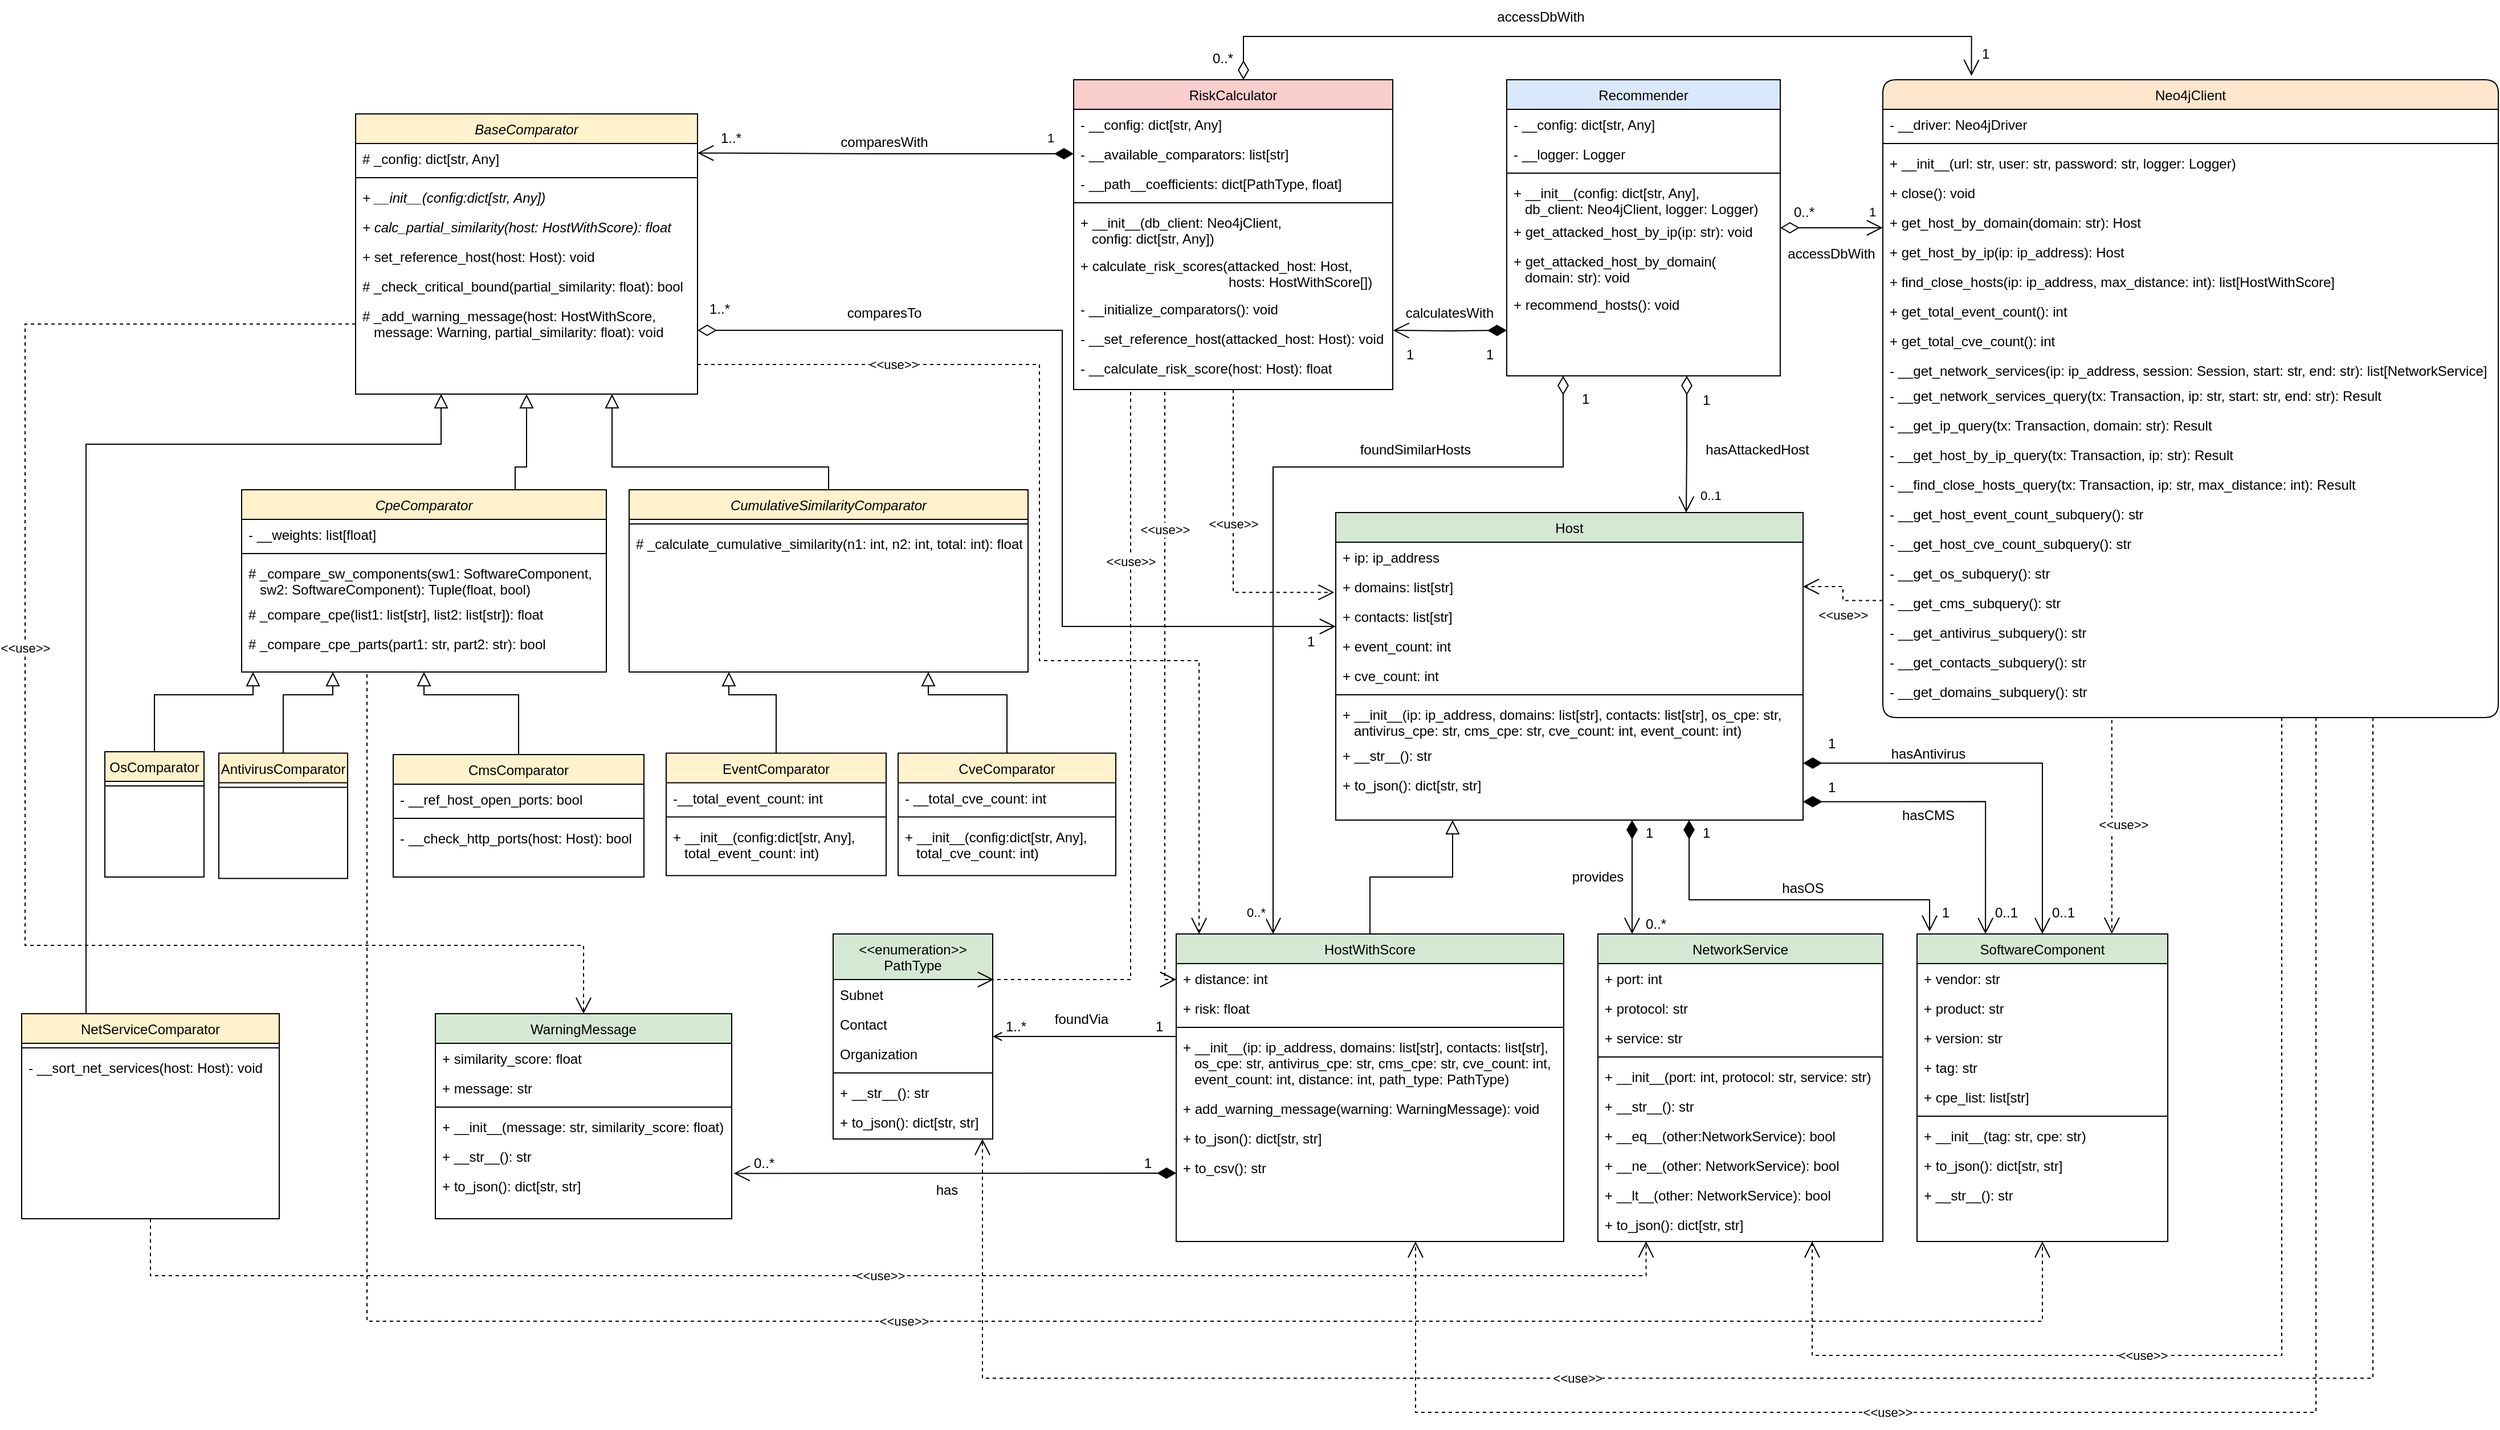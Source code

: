 <mxfile version="16.5.1" type="device"><diagram id="C5RBs43oDa-KdzZeNtuy" name="Diagram"><mxGraphModel dx="4357" dy="1766" grid="1" gridSize="10" guides="1" tooltips="1" connect="1" arrows="1" fold="1" page="1" pageScale="1" pageWidth="827" pageHeight="1169" math="0" shadow="0"><root><mxCell id="WIyWlLk6GJQsqaUBKTNV-0"/><mxCell id="WIyWlLk6GJQsqaUBKTNV-1" parent="WIyWlLk6GJQsqaUBKTNV-0"/><mxCell id="zkfFHV4jXpPFQw0GAbJ--0" value="Host" style="swimlane;fontStyle=0;align=center;verticalAlign=top;childLayout=stackLayout;horizontal=1;startSize=26;horizontalStack=0;resizeParent=1;resizeLast=0;collapsible=1;marginBottom=0;rounded=0;shadow=0;strokeWidth=1;fillColor=#d5e8d4;strokeColor=#000000;" parent="WIyWlLk6GJQsqaUBKTNV-1" vertex="1"><mxGeometry x="-200" y="480" width="410" height="270" as="geometry"><mxRectangle x="230" y="140" width="160" height="26" as="alternateBounds"/></mxGeometry></mxCell><mxCell id="zkfFHV4jXpPFQw0GAbJ--1" value="+ ip: ip_address" style="text;align=left;verticalAlign=top;spacingLeft=4;spacingRight=4;overflow=hidden;rotatable=0;points=[[0,0.5],[1,0.5]];portConstraint=eastwest;fillColor=none;" parent="zkfFHV4jXpPFQw0GAbJ--0" vertex="1"><mxGeometry y="26" width="410" height="26" as="geometry"/></mxCell><mxCell id="6r2_6TY_wbP1Zrm-_fFi-48" value="+ domains: list[str]" style="text;align=left;verticalAlign=top;spacingLeft=4;spacingRight=4;overflow=hidden;rotatable=0;points=[[0,0.5],[1,0.5]];portConstraint=eastwest;" parent="zkfFHV4jXpPFQw0GAbJ--0" vertex="1"><mxGeometry y="52" width="410" height="26" as="geometry"/></mxCell><mxCell id="ETwgQIHU4lC-NJmKujeQ-97" value="+ contacts: list[str]" style="text;align=left;verticalAlign=top;spacingLeft=4;spacingRight=4;overflow=hidden;rotatable=0;points=[[0,0.5],[1,0.5]];portConstraint=eastwest;" parent="zkfFHV4jXpPFQw0GAbJ--0" vertex="1"><mxGeometry y="78" width="410" height="26" as="geometry"/></mxCell><mxCell id="vWXNN-c76O1EObYi_Bp5-69" value="+ event_count: int" style="text;align=left;verticalAlign=top;spacingLeft=4;spacingRight=4;overflow=hidden;rotatable=0;points=[[0,0.5],[1,0.5]];portConstraint=eastwest;rounded=0;shadow=0;html=0;" parent="zkfFHV4jXpPFQw0GAbJ--0" vertex="1"><mxGeometry y="104" width="410" height="26" as="geometry"/></mxCell><mxCell id="vWXNN-c76O1EObYi_Bp5-68" value="+ cve_count: int" style="text;align=left;verticalAlign=top;spacingLeft=4;spacingRight=4;overflow=hidden;rotatable=0;points=[[0,0.5],[1,0.5]];portConstraint=eastwest;rounded=0;shadow=0;html=0;" parent="zkfFHV4jXpPFQw0GAbJ--0" vertex="1"><mxGeometry y="130" width="410" height="26" as="geometry"/></mxCell><mxCell id="zkfFHV4jXpPFQw0GAbJ--4" value="" style="line;html=1;strokeWidth=1;align=left;verticalAlign=middle;spacingTop=-1;spacingLeft=3;spacingRight=3;rotatable=0;labelPosition=right;points=[];portConstraint=eastwest;" parent="zkfFHV4jXpPFQw0GAbJ--0" vertex="1"><mxGeometry y="156" width="410" height="8" as="geometry"/></mxCell><mxCell id="ETwgQIHU4lC-NJmKujeQ-99" value="+ __init__(ip: ip_address, domains: list[str], contacts: list[str], os_cpe: str, &#10;   antivirus_cpe: str, cms_cpe: str, cve_count: int, event_count: int)" style="text;align=left;verticalAlign=top;spacingLeft=4;spacingRight=4;overflow=hidden;rotatable=0;points=[[0,0.5],[1,0.5]];portConstraint=eastwest;rounded=0;shadow=0;html=0;" parent="zkfFHV4jXpPFQw0GAbJ--0" vertex="1"><mxGeometry y="164" width="410" height="36" as="geometry"/></mxCell><mxCell id="SMrjTEBKorSeQkuBQkU_-18" value="+ __str__(): str" style="text;align=left;verticalAlign=top;spacingLeft=4;spacingRight=4;overflow=hidden;rotatable=0;points=[[0,0.5],[1,0.5]];portConstraint=eastwest;rounded=0;shadow=0;html=0;" parent="zkfFHV4jXpPFQw0GAbJ--0" vertex="1"><mxGeometry y="200" width="410" height="26" as="geometry"/></mxCell><mxCell id="ETwgQIHU4lC-NJmKujeQ-98" value="+ to_json(): dict[str, str]" style="text;align=left;verticalAlign=top;spacingLeft=4;spacingRight=4;overflow=hidden;rotatable=0;points=[[0,0.5],[1,0.5]];portConstraint=eastwest;rounded=0;shadow=0;html=0;" parent="zkfFHV4jXpPFQw0GAbJ--0" vertex="1"><mxGeometry y="226" width="410" height="26" as="geometry"/></mxCell><mxCell id="zkfFHV4jXpPFQw0GAbJ--6" value="HostWithScore" style="swimlane;fontStyle=0;align=center;verticalAlign=top;childLayout=stackLayout;horizontal=1;startSize=26;horizontalStack=0;resizeParent=1;resizeLast=0;collapsible=1;marginBottom=0;rounded=0;shadow=0;strokeWidth=1;fillColor=#d5e8d4;strokeColor=#000000;" parent="WIyWlLk6GJQsqaUBKTNV-1" vertex="1"><mxGeometry x="-340" y="850" width="340" height="270" as="geometry"><mxRectangle x="130" y="380" width="160" height="26" as="alternateBounds"/></mxGeometry></mxCell><mxCell id="6r2_6TY_wbP1Zrm-_fFi-54" value="+ distance: int" style="text;align=left;verticalAlign=top;spacingLeft=4;spacingRight=4;overflow=hidden;rotatable=0;points=[[0,0.5],[1,0.5]];portConstraint=eastwest;rounded=0;shadow=0;html=0;" parent="zkfFHV4jXpPFQw0GAbJ--6" vertex="1"><mxGeometry y="26" width="340" height="26" as="geometry"/></mxCell><mxCell id="zkfFHV4jXpPFQw0GAbJ--8" value="+ risk: float" style="text;align=left;verticalAlign=top;spacingLeft=4;spacingRight=4;overflow=hidden;rotatable=0;points=[[0,0.5],[1,0.5]];portConstraint=eastwest;rounded=0;shadow=0;html=0;" parent="zkfFHV4jXpPFQw0GAbJ--6" vertex="1"><mxGeometry y="52" width="340" height="26" as="geometry"/></mxCell><mxCell id="zkfFHV4jXpPFQw0GAbJ--9" value="" style="line;html=1;strokeWidth=1;align=left;verticalAlign=middle;spacingTop=-1;spacingLeft=3;spacingRight=3;rotatable=0;labelPosition=right;points=[];portConstraint=eastwest;" parent="zkfFHV4jXpPFQw0GAbJ--6" vertex="1"><mxGeometry y="78" width="340" height="8" as="geometry"/></mxCell><mxCell id="SMrjTEBKorSeQkuBQkU_-29" value="+ __init__(ip: ip_address, domains: list[str], contacts: list[str], &#10;   os_cpe: str, antivirus_cpe: str, cms_cpe: str, cve_count: int, &#10;   event_count: int, distance: int, path_type: PathType)" style="text;align=left;verticalAlign=top;spacingLeft=4;spacingRight=4;overflow=hidden;rotatable=0;points=[[0,0.5],[1,0.5]];portConstraint=eastwest;rounded=0;shadow=0;html=0;" parent="zkfFHV4jXpPFQw0GAbJ--6" vertex="1"><mxGeometry y="86" width="340" height="54" as="geometry"/></mxCell><mxCell id="ETwgQIHU4lC-NJmKujeQ-91" value="+ add_warning_message(warning: WarningMessage): void" style="text;align=left;verticalAlign=top;spacingLeft=4;spacingRight=4;overflow=hidden;rotatable=0;points=[[0,0.5],[1,0.5]];portConstraint=eastwest;rounded=0;shadow=0;html=0;" parent="zkfFHV4jXpPFQw0GAbJ--6" vertex="1"><mxGeometry y="140" width="340" height="26" as="geometry"/></mxCell><mxCell id="ETwgQIHU4lC-NJmKujeQ-92" value="+ to_json(): dict[str, str]" style="text;align=left;verticalAlign=top;spacingLeft=4;spacingRight=4;overflow=hidden;rotatable=0;points=[[0,0.5],[1,0.5]];portConstraint=eastwest;rounded=0;shadow=0;html=0;" parent="zkfFHV4jXpPFQw0GAbJ--6" vertex="1"><mxGeometry y="166" width="340" height="26" as="geometry"/></mxCell><mxCell id="ETwgQIHU4lC-NJmKujeQ-93" value="+ to_csv(): str" style="text;align=left;verticalAlign=top;spacingLeft=4;spacingRight=4;overflow=hidden;rotatable=0;points=[[0,0.5],[1,0.5]];portConstraint=eastwest;rounded=0;shadow=0;html=0;" parent="zkfFHV4jXpPFQw0GAbJ--6" vertex="1"><mxGeometry y="192" width="340" height="26" as="geometry"/></mxCell><mxCell id="zkfFHV4jXpPFQw0GAbJ--12" value="" style="endArrow=block;endSize=10;endFill=0;shadow=0;strokeWidth=1;rounded=0;edgeStyle=elbowEdgeStyle;elbow=vertical;entryX=0.25;entryY=1;entryDx=0;entryDy=0;" parent="WIyWlLk6GJQsqaUBKTNV-1" source="zkfFHV4jXpPFQw0GAbJ--6" target="zkfFHV4jXpPFQw0GAbJ--0" edge="1"><mxGeometry width="160" relative="1" as="geometry"><mxPoint x="200" y="203" as="sourcePoint"/><mxPoint x="20" y="750" as="targetPoint"/></mxGeometry></mxCell><mxCell id="zkfFHV4jXpPFQw0GAbJ--17" value="Neo4jClient" style="swimlane;fontStyle=0;align=center;verticalAlign=top;childLayout=stackLayout;horizontal=1;startSize=26;horizontalStack=0;resizeParent=1;resizeLast=0;collapsible=1;marginBottom=0;rounded=1;shadow=0;strokeWidth=1;fillColor=#ffe6cc;strokeColor=#000000;" parent="WIyWlLk6GJQsqaUBKTNV-1" vertex="1"><mxGeometry x="280" y="100" width="540" height="560" as="geometry"><mxRectangle x="550" y="140" width="160" height="26" as="alternateBounds"/></mxGeometry></mxCell><mxCell id="zkfFHV4jXpPFQw0GAbJ--18" value="- __driver: Neo4jDriver" style="text;align=left;verticalAlign=top;spacingLeft=4;spacingRight=4;overflow=hidden;rotatable=0;points=[[0,0.5],[1,0.5]];portConstraint=eastwest;" parent="zkfFHV4jXpPFQw0GAbJ--17" vertex="1"><mxGeometry y="26" width="540" height="26" as="geometry"/></mxCell><mxCell id="zkfFHV4jXpPFQw0GAbJ--23" value="" style="line;html=1;strokeWidth=1;align=left;verticalAlign=middle;spacingTop=-1;spacingLeft=3;spacingRight=3;rotatable=0;labelPosition=right;points=[];portConstraint=eastwest;" parent="zkfFHV4jXpPFQw0GAbJ--17" vertex="1"><mxGeometry y="52" width="540" height="8" as="geometry"/></mxCell><mxCell id="ETwgQIHU4lC-NJmKujeQ-136" value="+ __init__(url: str, user: str, password: str, logger: Logger)" style="text;align=left;verticalAlign=top;spacingLeft=4;spacingRight=4;overflow=hidden;rotatable=0;points=[[0,0.5],[1,0.5]];portConstraint=eastwest;" parent="zkfFHV4jXpPFQw0GAbJ--17" vertex="1"><mxGeometry y="60" width="540" height="26" as="geometry"/></mxCell><mxCell id="zkfFHV4jXpPFQw0GAbJ--24" value="+ close(): void" style="text;align=left;verticalAlign=top;spacingLeft=4;spacingRight=4;overflow=hidden;rotatable=0;points=[[0,0.5],[1,0.5]];portConstraint=eastwest;" parent="zkfFHV4jXpPFQw0GAbJ--17" vertex="1"><mxGeometry y="86" width="540" height="26" as="geometry"/></mxCell><mxCell id="2oSqgxeJYLnp5taYVXua-14" value="+ get_host_by_domain(domain: str): Host&#10;" style="text;align=left;verticalAlign=top;spacingLeft=4;spacingRight=4;overflow=hidden;rotatable=0;points=[[0,0.5],[1,0.5]];portConstraint=eastwest;" parent="zkfFHV4jXpPFQw0GAbJ--17" vertex="1"><mxGeometry y="112" width="540" height="26" as="geometry"/></mxCell><mxCell id="zkfFHV4jXpPFQw0GAbJ--25" value="+ get_host_by_ip(ip: ip_address): Host&#10;" style="text;align=left;verticalAlign=top;spacingLeft=4;spacingRight=4;overflow=hidden;rotatable=0;points=[[0,0.5],[1,0.5]];portConstraint=eastwest;" parent="zkfFHV4jXpPFQw0GAbJ--17" vertex="1"><mxGeometry y="138" width="540" height="26" as="geometry"/></mxCell><mxCell id="6r2_6TY_wbP1Zrm-_fFi-6" value="+ find_close_hosts(ip: ip_address, max_distance: int): list[HostWithScore]" style="text;align=left;verticalAlign=top;spacingLeft=4;spacingRight=4;overflow=hidden;rotatable=0;points=[[0,0.5],[1,0.5]];portConstraint=eastwest;" parent="zkfFHV4jXpPFQw0GAbJ--17" vertex="1"><mxGeometry y="164" width="540" height="26" as="geometry"/></mxCell><mxCell id="6r2_6TY_wbP1Zrm-_fFi-76" value="+ get_total_event_count(): int" style="text;align=left;verticalAlign=top;spacingLeft=4;spacingRight=4;overflow=hidden;rotatable=0;points=[[0,0.5],[1,0.5]];portConstraint=eastwest;" parent="zkfFHV4jXpPFQw0GAbJ--17" vertex="1"><mxGeometry y="190" width="540" height="26" as="geometry"/></mxCell><mxCell id="6r2_6TY_wbP1Zrm-_fFi-75" value="+ get_total_cve_count(): int" style="text;align=left;verticalAlign=top;spacingLeft=4;spacingRight=4;overflow=hidden;rotatable=0;points=[[0,0.5],[1,0.5]];portConstraint=eastwest;" parent="zkfFHV4jXpPFQw0GAbJ--17" vertex="1"><mxGeometry y="216" width="540" height="26" as="geometry"/></mxCell><mxCell id="ETwgQIHU4lC-NJmKujeQ-137" value="- __get_network_services(ip: ip_address, session: Session, start: str, end: str): list[NetworkService]&#10;" style="text;align=left;verticalAlign=top;spacingLeft=4;spacingRight=4;overflow=hidden;rotatable=0;points=[[0,0.5],[1,0.5]];portConstraint=eastwest;" parent="zkfFHV4jXpPFQw0GAbJ--17" vertex="1"><mxGeometry y="242" width="540" height="22" as="geometry"/></mxCell><mxCell id="ETwgQIHU4lC-NJmKujeQ-145" value="- __get_network_services_query(tx: Transaction, ip: str, start: str, end: str): Result" style="text;align=left;verticalAlign=top;spacingLeft=4;spacingRight=4;overflow=hidden;rotatable=0;points=[[0,0.5],[1,0.5]];portConstraint=eastwest;" parent="zkfFHV4jXpPFQw0GAbJ--17" vertex="1"><mxGeometry y="264" width="540" height="26" as="geometry"/></mxCell><mxCell id="ETwgQIHU4lC-NJmKujeQ-138" value="- __get_ip_query(tx: Transaction, domain: str): Result" style="text;align=left;verticalAlign=top;spacingLeft=4;spacingRight=4;overflow=hidden;rotatable=0;points=[[0,0.5],[1,0.5]];portConstraint=eastwest;" parent="zkfFHV4jXpPFQw0GAbJ--17" vertex="1"><mxGeometry y="290" width="540" height="26" as="geometry"/></mxCell><mxCell id="ETwgQIHU4lC-NJmKujeQ-139" value="- __get_host_by_ip_query(tx: Transaction, ip: str): Result" style="text;align=left;verticalAlign=top;spacingLeft=4;spacingRight=4;overflow=hidden;rotatable=0;points=[[0,0.5],[1,0.5]];portConstraint=eastwest;" parent="zkfFHV4jXpPFQw0GAbJ--17" vertex="1"><mxGeometry y="316" width="540" height="26" as="geometry"/></mxCell><mxCell id="ETwgQIHU4lC-NJmKujeQ-148" value="- __find_close_hosts_query(tx: Transaction, ip: str, max_distance: int): Result " style="text;align=left;verticalAlign=top;spacingLeft=4;spacingRight=4;overflow=hidden;rotatable=0;points=[[0,0.5],[1,0.5]];portConstraint=eastwest;" parent="zkfFHV4jXpPFQw0GAbJ--17" vertex="1"><mxGeometry y="342" width="540" height="26" as="geometry"/></mxCell><mxCell id="ETwgQIHU4lC-NJmKujeQ-141" value="- __get_host_event_count_subquery(): str" style="text;align=left;verticalAlign=top;spacingLeft=4;spacingRight=4;overflow=hidden;rotatable=0;points=[[0,0.5],[1,0.5]];portConstraint=eastwest;" parent="zkfFHV4jXpPFQw0GAbJ--17" vertex="1"><mxGeometry y="368" width="540" height="26" as="geometry"/></mxCell><mxCell id="ETwgQIHU4lC-NJmKujeQ-143" value="- __get_host_cve_count_subquery(): str" style="text;align=left;verticalAlign=top;spacingLeft=4;spacingRight=4;overflow=hidden;rotatable=0;points=[[0,0.5],[1,0.5]];portConstraint=eastwest;" parent="zkfFHV4jXpPFQw0GAbJ--17" vertex="1"><mxGeometry y="394" width="540" height="26" as="geometry"/></mxCell><mxCell id="ETwgQIHU4lC-NJmKujeQ-150" value="- __get_os_subquery(): str" style="text;align=left;verticalAlign=top;spacingLeft=4;spacingRight=4;overflow=hidden;rotatable=0;points=[[0,0.5],[1,0.5]];portConstraint=eastwest;" parent="zkfFHV4jXpPFQw0GAbJ--17" vertex="1"><mxGeometry y="420" width="540" height="26" as="geometry"/></mxCell><mxCell id="ETwgQIHU4lC-NJmKujeQ-147" value="- __get_cms_subquery(): str" style="text;align=left;verticalAlign=top;spacingLeft=4;spacingRight=4;overflow=hidden;rotatable=0;points=[[0,0.5],[1,0.5]];portConstraint=eastwest;" parent="zkfFHV4jXpPFQw0GAbJ--17" vertex="1"><mxGeometry y="446" width="540" height="26" as="geometry"/></mxCell><mxCell id="FQaouC-qik5mkbN9SD9y-0" value="- __get_antivirus_subquery(): str" style="text;align=left;verticalAlign=top;spacingLeft=4;spacingRight=4;overflow=hidden;rotatable=0;points=[[0,0.5],[1,0.5]];portConstraint=eastwest;" parent="zkfFHV4jXpPFQw0GAbJ--17" vertex="1"><mxGeometry y="472" width="540" height="26" as="geometry"/></mxCell><mxCell id="FQaouC-qik5mkbN9SD9y-1" value="- __get_contacts_subquery(): str" style="text;align=left;verticalAlign=top;spacingLeft=4;spacingRight=4;overflow=hidden;rotatable=0;points=[[0,0.5],[1,0.5]];portConstraint=eastwest;" parent="zkfFHV4jXpPFQw0GAbJ--17" vertex="1"><mxGeometry y="498" width="540" height="26" as="geometry"/></mxCell><mxCell id="FQaouC-qik5mkbN9SD9y-2" value="- __get_domains_subquery(): str" style="text;align=left;verticalAlign=top;spacingLeft=4;spacingRight=4;overflow=hidden;rotatable=0;points=[[0,0.5],[1,0.5]];portConstraint=eastwest;" parent="zkfFHV4jXpPFQw0GAbJ--17" vertex="1"><mxGeometry y="524" width="540" height="26" as="geometry"/></mxCell><mxCell id="2oSqgxeJYLnp5taYVXua-2" value="Recommender" style="swimlane;fontStyle=0;align=center;verticalAlign=top;childLayout=stackLayout;horizontal=1;startSize=26;horizontalStack=0;resizeParent=1;resizeLast=0;collapsible=1;marginBottom=0;rounded=0;shadow=0;strokeWidth=1;fillColor=#dae8fc;strokeColor=#000000;" parent="WIyWlLk6GJQsqaUBKTNV-1" vertex="1"><mxGeometry x="-50" y="100" width="240" height="260" as="geometry"><mxRectangle x="550" y="140" width="160" height="26" as="alternateBounds"/></mxGeometry></mxCell><mxCell id="fIvFDdAwnUexQDbh5Bry-4" value="- __config: dict[str, Any]" style="text;align=left;verticalAlign=top;spacingLeft=4;spacingRight=4;overflow=hidden;rotatable=0;points=[[0,0.5],[1,0.5]];portConstraint=eastwest;rounded=0;shadow=0;html=0;" parent="2oSqgxeJYLnp5taYVXua-2" vertex="1"><mxGeometry y="26" width="240" height="26" as="geometry"/></mxCell><mxCell id="ETwgQIHU4lC-NJmKujeQ-101" value="- __logger: Logger" style="text;align=left;verticalAlign=top;spacingLeft=4;spacingRight=4;overflow=hidden;rotatable=0;points=[[0,0.5],[1,0.5]];portConstraint=eastwest;rounded=0;shadow=0;html=0;" parent="2oSqgxeJYLnp5taYVXua-2" vertex="1"><mxGeometry y="52" width="240" height="26" as="geometry"/></mxCell><mxCell id="2oSqgxeJYLnp5taYVXua-8" value="" style="line;html=1;strokeWidth=1;align=left;verticalAlign=middle;spacingTop=-1;spacingLeft=3;spacingRight=3;rotatable=0;labelPosition=right;points=[];portConstraint=eastwest;" parent="2oSqgxeJYLnp5taYVXua-2" vertex="1"><mxGeometry y="78" width="240" height="8" as="geometry"/></mxCell><mxCell id="2oSqgxeJYLnp5taYVXua-9" value="+ __init__(config: dict[str, Any], &#10;   db_client: Neo4jClient, logger: Logger)" style="text;align=left;verticalAlign=top;spacingLeft=4;spacingRight=4;overflow=hidden;rotatable=0;points=[[0,0.5],[1,0.5]];portConstraint=eastwest;" parent="2oSqgxeJYLnp5taYVXua-2" vertex="1"><mxGeometry y="86" width="240" height="34" as="geometry"/></mxCell><mxCell id="ETwgQIHU4lC-NJmKujeQ-100" value="+ get_attacked_host_by_ip(ip: str): void" style="text;align=left;verticalAlign=top;spacingLeft=4;spacingRight=4;overflow=hidden;rotatable=0;points=[[0,0.5],[1,0.5]];portConstraint=eastwest;" parent="2oSqgxeJYLnp5taYVXua-2" vertex="1"><mxGeometry y="120" width="240" height="26" as="geometry"/></mxCell><mxCell id="_MDGGJMs05kK4gyuD3Vg-3" value="+ get_attacked_host_by_domain(&#10;   domain: str): void" style="text;align=left;verticalAlign=top;spacingLeft=4;spacingRight=4;overflow=hidden;rotatable=0;points=[[0,0.5],[1,0.5]];portConstraint=eastwest;" parent="2oSqgxeJYLnp5taYVXua-2" vertex="1"><mxGeometry y="146" width="240" height="38" as="geometry"/></mxCell><mxCell id="_MDGGJMs05kK4gyuD3Vg-4" value="+ recommend_hosts(): void" style="text;align=left;verticalAlign=top;spacingLeft=4;spacingRight=4;overflow=hidden;rotatable=0;points=[[0,0.5],[1,0.5]];portConstraint=eastwest;" parent="2oSqgxeJYLnp5taYVXua-2" vertex="1"><mxGeometry y="184" width="240" height="26" as="geometry"/></mxCell><mxCell id="6r2_6TY_wbP1Zrm-_fFi-17" value="SoftwareComponent" style="swimlane;fontStyle=0;align=center;verticalAlign=top;childLayout=stackLayout;horizontal=1;startSize=26;horizontalStack=0;resizeParent=1;resizeLast=0;collapsible=1;marginBottom=0;rounded=0;shadow=0;strokeWidth=1;fillColor=#d5e8d4;strokeColor=#000000;" parent="WIyWlLk6GJQsqaUBKTNV-1" vertex="1"><mxGeometry x="310" y="850" width="220" height="270" as="geometry"><mxRectangle x="230" y="140" width="160" height="26" as="alternateBounds"/></mxGeometry></mxCell><mxCell id="6r2_6TY_wbP1Zrm-_fFi-58" value="+ vendor: str" style="text;align=left;verticalAlign=top;spacingLeft=4;spacingRight=4;overflow=hidden;rotatable=0;points=[[0,0.5],[1,0.5]];portConstraint=eastwest;" parent="6r2_6TY_wbP1Zrm-_fFi-17" vertex="1"><mxGeometry y="26" width="220" height="26" as="geometry"/></mxCell><mxCell id="6r2_6TY_wbP1Zrm-_fFi-57" value="+ product: str" style="text;align=left;verticalAlign=top;spacingLeft=4;spacingRight=4;overflow=hidden;rotatable=0;points=[[0,0.5],[1,0.5]];portConstraint=eastwest;" parent="6r2_6TY_wbP1Zrm-_fFi-17" vertex="1"><mxGeometry y="52" width="220" height="26" as="geometry"/></mxCell><mxCell id="6r2_6TY_wbP1Zrm-_fFi-18" value="+ version: str" style="text;align=left;verticalAlign=top;spacingLeft=4;spacingRight=4;overflow=hidden;rotatable=0;points=[[0,0.5],[1,0.5]];portConstraint=eastwest;" parent="6r2_6TY_wbP1Zrm-_fFi-17" vertex="1"><mxGeometry y="78" width="220" height="26" as="geometry"/></mxCell><mxCell id="vWXNN-c76O1EObYi_Bp5-61" value="+ tag: str" style="text;align=left;verticalAlign=top;spacingLeft=4;spacingRight=4;overflow=hidden;rotatable=0;points=[[0,0.5],[1,0.5]];portConstraint=eastwest;" parent="6r2_6TY_wbP1Zrm-_fFi-17" vertex="1"><mxGeometry y="104" width="220" height="26" as="geometry"/></mxCell><mxCell id="vWXNN-c76O1EObYi_Bp5-60" value="+ cpe_list: list[str]" style="text;align=left;verticalAlign=top;spacingLeft=4;spacingRight=4;overflow=hidden;rotatable=0;points=[[0,0.5],[1,0.5]];portConstraint=eastwest;" parent="6r2_6TY_wbP1Zrm-_fFi-17" vertex="1"><mxGeometry y="130" width="220" height="26" as="geometry"/></mxCell><mxCell id="6r2_6TY_wbP1Zrm-_fFi-19" value="" style="line;html=1;strokeWidth=1;align=left;verticalAlign=middle;spacingTop=-1;spacingLeft=3;spacingRight=3;rotatable=0;labelPosition=right;points=[];portConstraint=eastwest;" parent="6r2_6TY_wbP1Zrm-_fFi-17" vertex="1"><mxGeometry y="156" width="220" height="8" as="geometry"/></mxCell><mxCell id="ETwgQIHU4lC-NJmKujeQ-44" value="+ __init__(tag: str, cpe: str)" style="text;align=left;verticalAlign=top;spacingLeft=4;spacingRight=4;overflow=hidden;rotatable=0;points=[[0,0.5],[1,0.5]];portConstraint=eastwest;" parent="6r2_6TY_wbP1Zrm-_fFi-17" vertex="1"><mxGeometry y="164" width="220" height="26" as="geometry"/></mxCell><mxCell id="ETwgQIHU4lC-NJmKujeQ-48" value="+ to_json(): dict[str, str]" style="text;align=left;verticalAlign=top;spacingLeft=4;spacingRight=4;overflow=hidden;rotatable=0;points=[[0,0.5],[1,0.5]];portConstraint=eastwest;" parent="6r2_6TY_wbP1Zrm-_fFi-17" vertex="1"><mxGeometry y="190" width="220" height="26" as="geometry"/></mxCell><mxCell id="ETwgQIHU4lC-NJmKujeQ-49" value="+ __str__(): str" style="text;align=left;verticalAlign=top;spacingLeft=4;spacingRight=4;overflow=hidden;rotatable=0;points=[[0,0.5],[1,0.5]];portConstraint=eastwest;" parent="6r2_6TY_wbP1Zrm-_fFi-17" vertex="1"><mxGeometry y="216" width="220" height="26" as="geometry"/></mxCell><mxCell id="6r2_6TY_wbP1Zrm-_fFi-21" value="NetworkService" style="swimlane;fontStyle=0;align=center;verticalAlign=top;childLayout=stackLayout;horizontal=1;startSize=26;horizontalStack=0;resizeParent=1;resizeLast=0;collapsible=1;marginBottom=0;rounded=0;shadow=0;strokeWidth=1;fillColor=#d5e8d4;strokeColor=#000000;" parent="WIyWlLk6GJQsqaUBKTNV-1" vertex="1"><mxGeometry x="30" y="850" width="250" height="270" as="geometry"><mxRectangle x="230" y="140" width="160" height="26" as="alternateBounds"/></mxGeometry></mxCell><mxCell id="6r2_6TY_wbP1Zrm-_fFi-22" value="+ port: int" style="text;align=left;verticalAlign=top;spacingLeft=4;spacingRight=4;overflow=hidden;rotatable=0;points=[[0,0.5],[1,0.5]];portConstraint=eastwest;" parent="6r2_6TY_wbP1Zrm-_fFi-21" vertex="1"><mxGeometry y="26" width="250" height="26" as="geometry"/></mxCell><mxCell id="6r2_6TY_wbP1Zrm-_fFi-59" value="+ protocol: str" style="text;align=left;verticalAlign=top;spacingLeft=4;spacingRight=4;overflow=hidden;rotatable=0;points=[[0,0.5],[1,0.5]];portConstraint=eastwest;" parent="6r2_6TY_wbP1Zrm-_fFi-21" vertex="1"><mxGeometry y="52" width="250" height="26" as="geometry"/></mxCell><mxCell id="6r2_6TY_wbP1Zrm-_fFi-60" value="+ service: str" style="text;align=left;verticalAlign=top;spacingLeft=4;spacingRight=4;overflow=hidden;rotatable=0;points=[[0,0.5],[1,0.5]];portConstraint=eastwest;" parent="6r2_6TY_wbP1Zrm-_fFi-21" vertex="1"><mxGeometry y="78" width="250" height="26" as="geometry"/></mxCell><mxCell id="6r2_6TY_wbP1Zrm-_fFi-23" value="" style="line;html=1;strokeWidth=1;align=left;verticalAlign=middle;spacingTop=-1;spacingLeft=3;spacingRight=3;rotatable=0;labelPosition=right;points=[];portConstraint=eastwest;" parent="6r2_6TY_wbP1Zrm-_fFi-21" vertex="1"><mxGeometry y="104" width="250" height="8" as="geometry"/></mxCell><mxCell id="ETwgQIHU4lC-NJmKujeQ-50" value="+ __init__(port: int, protocol: str, service: str)" style="text;align=left;verticalAlign=top;spacingLeft=4;spacingRight=4;overflow=hidden;rotatable=0;points=[[0,0.5],[1,0.5]];portConstraint=eastwest;" parent="6r2_6TY_wbP1Zrm-_fFi-21" vertex="1"><mxGeometry y="112" width="250" height="26" as="geometry"/></mxCell><mxCell id="ETwgQIHU4lC-NJmKujeQ-51" value="+ __str__(): str" style="text;align=left;verticalAlign=top;spacingLeft=4;spacingRight=4;overflow=hidden;rotatable=0;points=[[0,0.5],[1,0.5]];portConstraint=eastwest;" parent="6r2_6TY_wbP1Zrm-_fFi-21" vertex="1"><mxGeometry y="138" width="250" height="26" as="geometry"/></mxCell><mxCell id="ETwgQIHU4lC-NJmKujeQ-52" value="+ __eq__(other:NetworkService): bool" style="text;align=left;verticalAlign=top;spacingLeft=4;spacingRight=4;overflow=hidden;rotatable=0;points=[[0,0.5],[1,0.5]];portConstraint=eastwest;" parent="6r2_6TY_wbP1Zrm-_fFi-21" vertex="1"><mxGeometry y="164" width="250" height="26" as="geometry"/></mxCell><mxCell id="ETwgQIHU4lC-NJmKujeQ-53" value="+ __ne__(other: NetworkService): bool" style="text;align=left;verticalAlign=top;spacingLeft=4;spacingRight=4;overflow=hidden;rotatable=0;points=[[0,0.5],[1,0.5]];portConstraint=eastwest;" parent="6r2_6TY_wbP1Zrm-_fFi-21" vertex="1"><mxGeometry y="190" width="250" height="26" as="geometry"/></mxCell><mxCell id="ETwgQIHU4lC-NJmKujeQ-54" value="+ __lt__(other: NetworkService): bool" style="text;align=left;verticalAlign=top;spacingLeft=4;spacingRight=4;overflow=hidden;rotatable=0;points=[[0,0.5],[1,0.5]];portConstraint=eastwest;" parent="6r2_6TY_wbP1Zrm-_fFi-21" vertex="1"><mxGeometry y="216" width="250" height="26" as="geometry"/></mxCell><mxCell id="ETwgQIHU4lC-NJmKujeQ-55" value="+ to_json(): dict[str, str]" style="text;align=left;verticalAlign=top;spacingLeft=4;spacingRight=4;overflow=hidden;rotatable=0;points=[[0,0.5],[1,0.5]];portConstraint=eastwest;" parent="6r2_6TY_wbP1Zrm-_fFi-21" vertex="1"><mxGeometry y="242" width="250" height="26" as="geometry"/></mxCell><mxCell id="6r2_6TY_wbP1Zrm-_fFi-34" value="RiskCalculator" style="swimlane;fontStyle=0;align=center;verticalAlign=top;childLayout=stackLayout;horizontal=1;startSize=26;horizontalStack=0;resizeParent=1;resizeLast=0;collapsible=1;marginBottom=0;rounded=0;shadow=0;strokeWidth=1;fillColor=#f8cecc;strokeColor=#000000;glass=0;" parent="WIyWlLk6GJQsqaUBKTNV-1" vertex="1"><mxGeometry x="-430" y="100" width="280" height="272" as="geometry"><mxRectangle x="550" y="140" width="160" height="26" as="alternateBounds"/></mxGeometry></mxCell><mxCell id="6r2_6TY_wbP1Zrm-_fFi-35" value="- __config: dict[str, Any]" style="text;align=left;verticalAlign=top;spacingLeft=4;spacingRight=4;overflow=hidden;rotatable=0;points=[[0,0.5],[1,0.5]];portConstraint=eastwest;" parent="6r2_6TY_wbP1Zrm-_fFi-34" vertex="1"><mxGeometry y="26" width="280" height="26" as="geometry"/></mxCell><mxCell id="QYNbMgcsSB_WVCw1MLuy-12" value="- __available_comparators: list[str]" style="text;align=left;verticalAlign=top;spacingLeft=4;spacingRight=4;overflow=hidden;rotatable=0;points=[[0,0.5],[1,0.5]];portConstraint=eastwest;" parent="6r2_6TY_wbP1Zrm-_fFi-34" vertex="1"><mxGeometry y="52" width="280" height="26" as="geometry"/></mxCell><mxCell id="QYNbMgcsSB_WVCw1MLuy-17" value="- __path__coefficients: dict[PathType, float]" style="text;align=left;verticalAlign=top;spacingLeft=4;spacingRight=4;overflow=hidden;rotatable=0;points=[[0,0.5],[1,0.5]];portConstraint=eastwest;" parent="6r2_6TY_wbP1Zrm-_fFi-34" vertex="1"><mxGeometry y="78" width="280" height="26" as="geometry"/></mxCell><mxCell id="6r2_6TY_wbP1Zrm-_fFi-37" value="" style="line;html=1;strokeWidth=1;align=left;verticalAlign=middle;spacingTop=-1;spacingLeft=3;spacingRight=3;rotatable=0;labelPosition=right;points=[];portConstraint=eastwest;" parent="6r2_6TY_wbP1Zrm-_fFi-34" vertex="1"><mxGeometry y="104" width="280" height="8" as="geometry"/></mxCell><mxCell id="ETwgQIHU4lC-NJmKujeQ-109" value="+ __init__(db_client: Neo4jClient, &#10;   config: dict[str, Any])" style="text;align=left;verticalAlign=top;spacingLeft=4;spacingRight=4;overflow=hidden;rotatable=0;points=[[0,0.5],[1,0.5]];portConstraint=eastwest;" parent="6r2_6TY_wbP1Zrm-_fFi-34" vertex="1"><mxGeometry y="112" width="280" height="38" as="geometry"/></mxCell><mxCell id="6r2_6TY_wbP1Zrm-_fFi-38" value="+ calculate_risk_scores(attacked_host: Host, &#10;                                       hosts: HostWithScore[])" style="text;align=left;verticalAlign=top;spacingLeft=4;spacingRight=4;overflow=hidden;rotatable=0;points=[[0,0.5],[1,0.5]];portConstraint=eastwest;" parent="6r2_6TY_wbP1Zrm-_fFi-34" vertex="1"><mxGeometry y="150" width="280" height="38" as="geometry"/></mxCell><mxCell id="vWXNN-c76O1EObYi_Bp5-74" value="- __initialize_comparators(): void" style="text;align=left;verticalAlign=top;spacingLeft=4;spacingRight=4;overflow=hidden;rotatable=0;points=[[0,0.5],[1,0.5]];portConstraint=eastwest;" parent="6r2_6TY_wbP1Zrm-_fFi-34" vertex="1"><mxGeometry y="188" width="280" height="26" as="geometry"/></mxCell><mxCell id="QYNbMgcsSB_WVCw1MLuy-8" value="- __set_reference_host(attacked_host: Host): void" style="text;align=left;verticalAlign=top;spacingLeft=4;spacingRight=4;overflow=hidden;rotatable=0;points=[[0,0.5],[1,0.5]];portConstraint=eastwest;" parent="6r2_6TY_wbP1Zrm-_fFi-34" vertex="1"><mxGeometry y="214" width="280" height="26" as="geometry"/></mxCell><mxCell id="QYNbMgcsSB_WVCw1MLuy-9" value="- __calculate_risk_score(host: Host): float" style="text;align=left;verticalAlign=top;spacingLeft=4;spacingRight=4;overflow=hidden;rotatable=0;points=[[0,0.5],[1,0.5]];portConstraint=eastwest;" parent="6r2_6TY_wbP1Zrm-_fFi-34" vertex="1"><mxGeometry y="240" width="280" height="26" as="geometry"/></mxCell><mxCell id="6r2_6TY_wbP1Zrm-_fFi-66" value="hasOS" style="text;html=1;strokeColor=none;fillColor=none;align=center;verticalAlign=middle;whiteSpace=wrap;rounded=0;" parent="WIyWlLk6GJQsqaUBKTNV-1" vertex="1"><mxGeometry x="180" y="790" width="60" height="40" as="geometry"/></mxCell><mxCell id="6r2_6TY_wbP1Zrm-_fFi-90" value="foundSimilarHosts" style="text;html=1;strokeColor=none;fillColor=none;align=center;verticalAlign=middle;whiteSpace=wrap;rounded=0;" parent="WIyWlLk6GJQsqaUBKTNV-1" vertex="1"><mxGeometry x="-190" y="410" width="120" height="30" as="geometry"/></mxCell><mxCell id="6r2_6TY_wbP1Zrm-_fFi-94" value="hasAttackedHost" style="text;html=1;strokeColor=none;fillColor=none;align=center;verticalAlign=middle;whiteSpace=wrap;rounded=0;" parent="WIyWlLk6GJQsqaUBKTNV-1" vertex="1"><mxGeometry x="120" y="410" width="100" height="30" as="geometry"/></mxCell><mxCell id="6r2_6TY_wbP1Zrm-_fFi-107" value="&amp;lt;&amp;lt;use&amp;gt;&amp;gt;" style="endArrow=open;endSize=12;dashed=1;html=1;rounded=0;edgeStyle=orthogonalEdgeStyle;exitX=0.25;exitY=1;exitDx=0;exitDy=0;" parent="WIyWlLk6GJQsqaUBKTNV-1" source="6r2_6TY_wbP1Zrm-_fFi-34" target="zkfFHV4jXpPFQw0GAbJ--6" edge="1"><mxGeometry x="-0.505" width="160" relative="1" as="geometry"><mxPoint x="-370" y="370" as="sourcePoint"/><mxPoint x="10" y="1080" as="targetPoint"/><Array as="points"><mxPoint x="-350" y="372"/><mxPoint x="-350" y="890"/></Array><mxPoint as="offset"/></mxGeometry></mxCell><mxCell id="vWXNN-c76O1EObYi_Bp5-4" value="BaseComparator" style="swimlane;fontStyle=2;align=center;verticalAlign=top;childLayout=stackLayout;horizontal=1;startSize=26;horizontalStack=0;resizeParent=1;resizeLast=0;collapsible=1;marginBottom=0;rounded=0;shadow=0;strokeWidth=1;fillColor=#fff2cc;strokeColor=#000000;" parent="WIyWlLk6GJQsqaUBKTNV-1" vertex="1"><mxGeometry x="-1060" y="130" width="300" height="246" as="geometry"><mxRectangle x="550" y="140" width="160" height="26" as="alternateBounds"/></mxGeometry></mxCell><mxCell id="vWXNN-c76O1EObYi_Bp5-7" value="# _config: dict[str, Any]" style="text;align=left;verticalAlign=top;spacingLeft=4;spacingRight=4;overflow=hidden;rotatable=0;points=[[0,0.5],[1,0.5]];portConstraint=eastwest;" parent="vWXNN-c76O1EObYi_Bp5-4" vertex="1"><mxGeometry y="26" width="300" height="26" as="geometry"/></mxCell><mxCell id="vWXNN-c76O1EObYi_Bp5-8" value="" style="line;html=1;strokeWidth=1;align=left;verticalAlign=middle;spacingTop=-1;spacingLeft=3;spacingRight=3;rotatable=0;labelPosition=right;points=[];portConstraint=eastwest;" parent="vWXNN-c76O1EObYi_Bp5-4" vertex="1"><mxGeometry y="52" width="300" height="8" as="geometry"/></mxCell><mxCell id="ETwgQIHU4lC-NJmKujeQ-112" value="+ __init__(config:dict[str, Any])" style="text;align=left;verticalAlign=top;spacingLeft=4;spacingRight=4;overflow=hidden;rotatable=0;points=[[0,0.5],[1,0.5]];portConstraint=eastwest;fontStyle=2" parent="vWXNN-c76O1EObYi_Bp5-4" vertex="1"><mxGeometry y="60" width="300" height="26" as="geometry"/></mxCell><mxCell id="vWXNN-c76O1EObYi_Bp5-70" value="+ calc_partial_similarity(host: HostWithScore): float" style="text;align=left;verticalAlign=top;spacingLeft=4;spacingRight=4;overflow=hidden;rotatable=0;points=[[0,0.5],[1,0.5]];portConstraint=eastwest;fontStyle=2" parent="vWXNN-c76O1EObYi_Bp5-4" vertex="1"><mxGeometry y="86" width="300" height="26" as="geometry"/></mxCell><mxCell id="vWXNN-c76O1EObYi_Bp5-71" value="+ set_reference_host(host: Host): void" style="text;align=left;verticalAlign=top;spacingLeft=4;spacingRight=4;overflow=hidden;rotatable=0;points=[[0,0.5],[1,0.5]];portConstraint=eastwest;fontStyle=0" parent="vWXNN-c76O1EObYi_Bp5-4" vertex="1"><mxGeometry y="112" width="300" height="26" as="geometry"/></mxCell><mxCell id="ETwgQIHU4lC-NJmKujeQ-0" value="# _check_critical_bound(partial_similarity: float): bool" style="text;align=left;verticalAlign=top;spacingLeft=4;spacingRight=4;overflow=hidden;rotatable=0;points=[[0,0.5],[1,0.5]];portConstraint=eastwest;fontStyle=0" parent="vWXNN-c76O1EObYi_Bp5-4" vertex="1"><mxGeometry y="138" width="300" height="26" as="geometry"/></mxCell><mxCell id="ETwgQIHU4lC-NJmKujeQ-1" value="# _add_warning_message(host: HostWithScore, &#10;   message: Warning, partial_similarity: float): void" style="text;align=left;verticalAlign=top;spacingLeft=4;spacingRight=4;overflow=hidden;rotatable=0;points=[[0,0.5],[1,0.5]];portConstraint=eastwest;fontStyle=0" parent="vWXNN-c76O1EObYi_Bp5-4" vertex="1"><mxGeometry y="164" width="300" height="32" as="geometry"/></mxCell><mxCell id="vWXNN-c76O1EObYi_Bp5-23" value="" style="endArrow=block;endSize=10;endFill=0;shadow=0;strokeWidth=1;rounded=0;edgeStyle=elbowEdgeStyle;elbow=vertical;exitX=0.5;exitY=0;exitDx=0;exitDy=0;entryX=0.75;entryY=1;entryDx=0;entryDy=0;" parent="WIyWlLk6GJQsqaUBKTNV-1" source="vWXNN-c76O1EObYi_Bp5-26" target="vWXNN-c76O1EObYi_Bp5-4" edge="1"><mxGeometry width="160" relative="1" as="geometry"><mxPoint x="-1520" y="570" as="sourcePoint"/><mxPoint x="-770" y="420" as="targetPoint"/><Array as="points"><mxPoint x="-1030" y="440"/></Array></mxGeometry></mxCell><mxCell id="vWXNN-c76O1EObYi_Bp5-26" value="CumulativeSimilarityComparator" style="swimlane;fontStyle=2;align=center;verticalAlign=top;childLayout=stackLayout;horizontal=1;startSize=26;horizontalStack=0;resizeParent=1;resizeLast=0;collapsible=1;marginBottom=0;rounded=0;shadow=0;strokeWidth=1;fillColor=#fff2cc;strokeColor=#000000;" parent="WIyWlLk6GJQsqaUBKTNV-1" vertex="1"><mxGeometry x="-820" y="460" width="350" height="160" as="geometry"><mxRectangle x="550" y="140" width="160" height="26" as="alternateBounds"/></mxGeometry></mxCell><mxCell id="vWXNN-c76O1EObYi_Bp5-30" value="" style="line;html=1;strokeWidth=1;align=left;verticalAlign=middle;spacingTop=-1;spacingLeft=3;spacingRight=3;rotatable=0;labelPosition=right;points=[];portConstraint=eastwest;" parent="vWXNN-c76O1EObYi_Bp5-26" vertex="1"><mxGeometry y="26" width="350" height="8" as="geometry"/></mxCell><mxCell id="vWXNN-c76O1EObYi_Bp5-31" value="# _calculate_cumulative_similarity(n1: int, n2: int, total: int): float" style="text;align=left;verticalAlign=top;spacingLeft=4;spacingRight=4;overflow=hidden;rotatable=0;points=[[0,0.5],[1,0.5]];portConstraint=eastwest;" parent="vWXNN-c76O1EObYi_Bp5-26" vertex="1"><mxGeometry y="34" width="350" height="26" as="geometry"/></mxCell><mxCell id="vWXNN-c76O1EObYi_Bp5-32" value="EventComparator" style="swimlane;fontStyle=0;align=center;verticalAlign=top;childLayout=stackLayout;horizontal=1;startSize=26;horizontalStack=0;resizeParent=1;resizeLast=0;collapsible=1;marginBottom=0;rounded=0;shadow=0;strokeWidth=1;fillColor=#fff2cc;strokeColor=#000000;" parent="WIyWlLk6GJQsqaUBKTNV-1" vertex="1"><mxGeometry x="-787.5" y="691.25" width="193" height="107.5" as="geometry"><mxRectangle x="550" y="140" width="160" height="26" as="alternateBounds"/></mxGeometry></mxCell><mxCell id="vWXNN-c76O1EObYi_Bp5-33" value="-__total_event_count: int" style="text;align=left;verticalAlign=top;spacingLeft=4;spacingRight=4;overflow=hidden;rotatable=0;points=[[0,0.5],[1,0.5]];portConstraint=eastwest;" parent="vWXNN-c76O1EObYi_Bp5-32" vertex="1"><mxGeometry y="26" width="193" height="26" as="geometry"/></mxCell><mxCell id="vWXNN-c76O1EObYi_Bp5-36" value="" style="line;html=1;strokeWidth=1;align=left;verticalAlign=middle;spacingTop=-1;spacingLeft=3;spacingRight=3;rotatable=0;labelPosition=right;points=[];portConstraint=eastwest;" parent="vWXNN-c76O1EObYi_Bp5-32" vertex="1"><mxGeometry y="52" width="193" height="8" as="geometry"/></mxCell><mxCell id="ETwgQIHU4lC-NJmKujeQ-125" value="+ __init__(config:dict[str, Any],&#10;   total_event_count: int)" style="text;align=left;verticalAlign=top;spacingLeft=4;spacingRight=4;overflow=hidden;rotatable=0;points=[[0,0.5],[1,0.5]];portConstraint=eastwest;fontStyle=0;rounded=0;" parent="vWXNN-c76O1EObYi_Bp5-32" vertex="1"><mxGeometry y="60" width="193" height="40" as="geometry"/></mxCell><mxCell id="vWXNN-c76O1EObYi_Bp5-38" value="CveComparator" style="swimlane;fontStyle=0;align=center;verticalAlign=top;childLayout=stackLayout;horizontal=1;startSize=26;horizontalStack=0;resizeParent=1;resizeLast=0;collapsible=1;marginBottom=0;rounded=0;shadow=0;strokeWidth=1;fillColor=#fff2cc;strokeColor=#000000;" parent="WIyWlLk6GJQsqaUBKTNV-1" vertex="1"><mxGeometry x="-584" y="691.25" width="191" height="107.5" as="geometry"><mxRectangle x="550" y="140" width="160" height="26" as="alternateBounds"/></mxGeometry></mxCell><mxCell id="vWXNN-c76O1EObYi_Bp5-39" value="- __total_cve_count: int" style="text;align=left;verticalAlign=top;spacingLeft=4;spacingRight=4;overflow=hidden;rotatable=0;points=[[0,0.5],[1,0.5]];portConstraint=eastwest;rounded=0;" parent="vWXNN-c76O1EObYi_Bp5-38" vertex="1"><mxGeometry y="26" width="191" height="26" as="geometry"/></mxCell><mxCell id="vWXNN-c76O1EObYi_Bp5-42" value="" style="line;html=1;strokeWidth=1;align=left;verticalAlign=middle;spacingTop=-1;spacingLeft=3;spacingRight=3;rotatable=0;labelPosition=right;points=[];portConstraint=eastwest;" parent="vWXNN-c76O1EObYi_Bp5-38" vertex="1"><mxGeometry y="52" width="191" height="8" as="geometry"/></mxCell><mxCell id="ETwgQIHU4lC-NJmKujeQ-126" value="+ __init__(config:dict[str, Any],&#10;   total_cve_count: int)" style="text;align=left;verticalAlign=top;spacingLeft=4;spacingRight=4;overflow=hidden;rotatable=0;points=[[0,0.5],[1,0.5]];portConstraint=eastwest;fontStyle=0;rounded=0;" parent="vWXNN-c76O1EObYi_Bp5-38" vertex="1"><mxGeometry y="60" width="191" height="40" as="geometry"/></mxCell><mxCell id="vWXNN-c76O1EObYi_Bp5-44" value="CpeComparator" style="swimlane;fontStyle=2;align=center;verticalAlign=top;childLayout=stackLayout;horizontal=1;startSize=26;horizontalStack=0;resizeParent=1;resizeLast=0;collapsible=1;marginBottom=0;rounded=0;shadow=0;strokeWidth=1;fillColor=#fff2cc;strokeColor=#000000;arcSize=0;" parent="WIyWlLk6GJQsqaUBKTNV-1" vertex="1"><mxGeometry x="-1160" y="460" width="320" height="160" as="geometry"><mxRectangle x="550" y="140" width="160" height="26" as="alternateBounds"/></mxGeometry></mxCell><mxCell id="QYNbMgcsSB_WVCw1MLuy-22" value="- __weights: list[float]" style="text;align=left;verticalAlign=top;spacingLeft=4;spacingRight=4;overflow=hidden;rotatable=0;points=[[0,0.5],[1,0.5]];portConstraint=eastwest;" parent="vWXNN-c76O1EObYi_Bp5-44" vertex="1"><mxGeometry y="26" width="320" height="26" as="geometry"/></mxCell><mxCell id="vWXNN-c76O1EObYi_Bp5-48" value="" style="line;html=1;strokeWidth=1;align=left;verticalAlign=middle;spacingTop=-1;spacingLeft=3;spacingRight=3;rotatable=0;labelPosition=right;points=[];portConstraint=eastwest;" parent="vWXNN-c76O1EObYi_Bp5-44" vertex="1"><mxGeometry y="52" width="320" height="8" as="geometry"/></mxCell><mxCell id="vWXNN-c76O1EObYi_Bp5-49" value="# _compare_sw_components(sw1: SoftwareComponent, &#10;   sw2: SoftwareComponent): Tuple(float, bool)" style="text;align=left;verticalAlign=top;spacingLeft=4;spacingRight=4;overflow=hidden;rotatable=0;points=[[0,0.5],[1,0.5]];portConstraint=eastwest;" parent="vWXNN-c76O1EObYi_Bp5-44" vertex="1"><mxGeometry y="60" width="320" height="36" as="geometry"/></mxCell><mxCell id="vWXNN-c76O1EObYi_Bp5-72" value="# _compare_cpe(list1: list[str], list2: list[str]): float" style="text;align=left;verticalAlign=top;spacingLeft=4;spacingRight=4;overflow=hidden;rotatable=0;points=[[0,0.5],[1,0.5]];portConstraint=eastwest;" parent="vWXNN-c76O1EObYi_Bp5-44" vertex="1"><mxGeometry y="96" width="320" height="26" as="geometry"/></mxCell><mxCell id="QYNbMgcsSB_WVCw1MLuy-21" value="# _compare_cpe_parts(part1: str, part2: str): bool" style="text;align=left;verticalAlign=top;spacingLeft=4;spacingRight=4;overflow=hidden;rotatable=0;points=[[0,0.5],[1,0.5]];portConstraint=eastwest;" parent="vWXNN-c76O1EObYi_Bp5-44" vertex="1"><mxGeometry y="122" width="320" height="26" as="geometry"/></mxCell><mxCell id="vWXNN-c76O1EObYi_Bp5-50" value="" style="endArrow=block;endSize=10;endFill=0;shadow=0;strokeWidth=1;rounded=0;edgeStyle=elbowEdgeStyle;elbow=vertical;exitX=0.75;exitY=0;exitDx=0;exitDy=0;entryX=0.5;entryY=1;entryDx=0;entryDy=0;" parent="WIyWlLk6GJQsqaUBKTNV-1" source="vWXNN-c76O1EObYi_Bp5-44" target="vWXNN-c76O1EObYi_Bp5-4" edge="1"><mxGeometry width="160" relative="1" as="geometry"><mxPoint x="-1433" y="610" as="sourcePoint"/><mxPoint x="-870" y="480" as="targetPoint"/><Array as="points"><mxPoint x="-930" y="440"/><mxPoint x="-920" y="490"/><mxPoint x="-953" y="410"/><mxPoint x="-970" y="420"/><mxPoint x="-1003" y="480"/><mxPoint x="-1020" y="450"/></Array></mxGeometry></mxCell><mxCell id="vWXNN-c76O1EObYi_Bp5-85" value="" style="endArrow=block;endSize=10;endFill=0;shadow=0;strokeWidth=1;rounded=0;edgeStyle=elbowEdgeStyle;elbow=vertical;exitX=0.5;exitY=0;exitDx=0;exitDy=0;entryX=0.25;entryY=1;entryDx=0;entryDy=0;" parent="WIyWlLk6GJQsqaUBKTNV-1" source="vWXNN-c76O1EObYi_Bp5-32" target="vWXNN-c76O1EObYi_Bp5-26" edge="1"><mxGeometry width="160" relative="1" as="geometry"><mxPoint x="-1700" y="950" as="sourcePoint"/><mxPoint x="-753" y="690" as="targetPoint"/><Array as="points"><mxPoint x="-700" y="640"/></Array></mxGeometry></mxCell><mxCell id="vWXNN-c76O1EObYi_Bp5-87" value="OsComparator" style="swimlane;fontStyle=0;align=center;verticalAlign=top;childLayout=stackLayout;horizontal=1;startSize=26;horizontalStack=0;resizeParent=1;resizeLast=0;collapsible=1;marginBottom=0;rounded=0;shadow=0;strokeWidth=1;fillColor=#fff2cc;strokeColor=#000000;" parent="WIyWlLk6GJQsqaUBKTNV-1" vertex="1"><mxGeometry x="-1280" y="690" width="87" height="110" as="geometry"><mxRectangle x="550" y="140" width="160" height="26" as="alternateBounds"/></mxGeometry></mxCell><mxCell id="vWXNN-c76O1EObYi_Bp5-88" value="" style="line;html=1;strokeWidth=1;align=left;verticalAlign=middle;spacingTop=-1;spacingLeft=3;spacingRight=3;rotatable=0;labelPosition=right;points=[];portConstraint=eastwest;" parent="vWXNN-c76O1EObYi_Bp5-87" vertex="1"><mxGeometry y="26" width="87" height="8" as="geometry"/></mxCell><mxCell id="vWXNN-c76O1EObYi_Bp5-92" value="CmsComparator" style="swimlane;fontStyle=0;align=center;verticalAlign=top;childLayout=stackLayout;horizontal=1;startSize=26;horizontalStack=0;resizeParent=1;resizeLast=0;collapsible=1;marginBottom=0;rounded=0;shadow=0;strokeWidth=1;fillColor=#fff2cc;strokeColor=#000000;" parent="WIyWlLk6GJQsqaUBKTNV-1" vertex="1"><mxGeometry x="-1027" y="692.5" width="220" height="107.5" as="geometry"><mxRectangle x="550" y="140" width="160" height="26" as="alternateBounds"/></mxGeometry></mxCell><mxCell id="ETwgQIHU4lC-NJmKujeQ-128" value="- __ref_host_open_ports: bool" style="text;align=left;verticalAlign=top;spacingLeft=4;spacingRight=4;overflow=hidden;rotatable=0;points=[[0,0.5],[1,0.5]];portConstraint=eastwest;" parent="vWXNN-c76O1EObYi_Bp5-92" vertex="1"><mxGeometry y="26" width="220" height="26" as="geometry"/></mxCell><mxCell id="vWXNN-c76O1EObYi_Bp5-93" value="" style="line;html=1;strokeWidth=1;align=left;verticalAlign=middle;spacingTop=-1;spacingLeft=3;spacingRight=3;rotatable=0;labelPosition=right;points=[];portConstraint=eastwest;" parent="vWXNN-c76O1EObYi_Bp5-92" vertex="1"><mxGeometry y="52" width="220" height="8" as="geometry"/></mxCell><mxCell id="vWXNN-c76O1EObYi_Bp5-94" value="- __check_http_ports(host: Host): bool" style="text;align=left;verticalAlign=top;spacingLeft=4;spacingRight=4;overflow=hidden;rotatable=0;points=[[0,0.5],[1,0.5]];portConstraint=eastwest;" parent="vWXNN-c76O1EObYi_Bp5-92" vertex="1"><mxGeometry y="60" width="220" height="26" as="geometry"/></mxCell><mxCell id="vWXNN-c76O1EObYi_Bp5-96" value="NetServiceComparator" style="swimlane;fontStyle=0;align=center;verticalAlign=top;childLayout=stackLayout;horizontal=1;startSize=26;horizontalStack=0;resizeParent=1;resizeLast=0;collapsible=1;marginBottom=0;rounded=0;shadow=0;strokeWidth=1;fillColor=#fff2cc;strokeColor=#000000;" parent="WIyWlLk6GJQsqaUBKTNV-1" vertex="1"><mxGeometry x="-1353" y="920" width="226" height="180" as="geometry"><mxRectangle x="550" y="140" width="160" height="26" as="alternateBounds"/></mxGeometry></mxCell><mxCell id="vWXNN-c76O1EObYi_Bp5-97" value="" style="line;html=1;strokeWidth=1;align=left;verticalAlign=middle;spacingTop=-1;spacingLeft=3;spacingRight=3;rotatable=0;labelPosition=right;points=[];portConstraint=eastwest;" parent="vWXNN-c76O1EObYi_Bp5-96" vertex="1"><mxGeometry y="26" width="226" height="8" as="geometry"/></mxCell><mxCell id="vWXNN-c76O1EObYi_Bp5-98" value="- __sort_net_services(host: Host): void" style="text;align=left;verticalAlign=top;spacingLeft=4;spacingRight=4;overflow=hidden;rotatable=0;points=[[0,0.5],[1,0.5]];portConstraint=eastwest;" parent="vWXNN-c76O1EObYi_Bp5-96" vertex="1"><mxGeometry y="34" width="226" height="26" as="geometry"/></mxCell><mxCell id="SMrjTEBKorSeQkuBQkU_-0" value="AntivirusComparator" style="swimlane;fontStyle=0;align=center;verticalAlign=top;childLayout=stackLayout;horizontal=1;startSize=26;horizontalStack=0;resizeParent=1;resizeLast=0;collapsible=1;marginBottom=0;rounded=0;shadow=0;strokeWidth=1;fillColor=#fff2cc;strokeColor=#000000;" parent="WIyWlLk6GJQsqaUBKTNV-1" vertex="1"><mxGeometry x="-1180" y="691.25" width="113" height="110" as="geometry"><mxRectangle x="550" y="140" width="160" height="26" as="alternateBounds"/></mxGeometry></mxCell><mxCell id="SMrjTEBKorSeQkuBQkU_-1" value="" style="line;html=1;strokeWidth=1;align=left;verticalAlign=middle;spacingTop=-1;spacingLeft=3;spacingRight=3;rotatable=0;labelPosition=right;points=[];portConstraint=eastwest;" parent="SMrjTEBKorSeQkuBQkU_-0" vertex="1"><mxGeometry y="26" width="113" height="8" as="geometry"/></mxCell><mxCell id="SMrjTEBKorSeQkuBQkU_-4" value="" style="endArrow=block;endSize=10;endFill=0;shadow=0;strokeWidth=1;rounded=0;edgeStyle=elbowEdgeStyle;elbow=vertical;exitX=0.25;exitY=0;exitDx=0;exitDy=0;entryX=0.25;entryY=1;entryDx=0;entryDy=0;" parent="WIyWlLk6GJQsqaUBKTNV-1" source="vWXNN-c76O1EObYi_Bp5-96" target="vWXNN-c76O1EObYi_Bp5-4" edge="1"><mxGeometry width="160" relative="1" as="geometry"><mxPoint x="-892.5" y="610.0" as="sourcePoint"/><mxPoint x="-1170" y="400" as="targetPoint"/><Array as="points"><mxPoint x="-1280" y="420"/><mxPoint x="-1320" y="870"/><mxPoint x="-1360" y="820"/><mxPoint x="-1390" y="440"/><mxPoint x="-1110" y="420"/><mxPoint x="-1150" y="410"/><mxPoint x="-740" y="460"/><mxPoint x="-813" y="500"/><mxPoint x="-846" y="420"/><mxPoint x="-863" y="430"/><mxPoint x="-896" y="490"/><mxPoint x="-913" y="460"/></Array></mxGeometry></mxCell><mxCell id="SMrjTEBKorSeQkuBQkU_-14" value="hasAntivirus" style="text;html=1;strokeColor=none;fillColor=none;align=center;verticalAlign=middle;whiteSpace=wrap;rounded=0;" parent="WIyWlLk6GJQsqaUBKTNV-1" vertex="1"><mxGeometry x="290" y="681.87" width="60" height="21.25" as="geometry"/></mxCell><mxCell id="SMrjTEBKorSeQkuBQkU_-19" value="WarningMessage" style="swimlane;fontStyle=0;align=center;verticalAlign=top;childLayout=stackLayout;horizontal=1;startSize=26;horizontalStack=0;resizeParent=1;resizeLast=0;collapsible=1;marginBottom=0;rounded=0;shadow=0;strokeWidth=1;fillColor=#d5e8d4;strokeColor=#000000;" parent="WIyWlLk6GJQsqaUBKTNV-1" vertex="1"><mxGeometry x="-990" y="920" width="260" height="180" as="geometry"><mxRectangle x="130" y="380" width="160" height="26" as="alternateBounds"/></mxGeometry></mxCell><mxCell id="SMrjTEBKorSeQkuBQkU_-21" value="+ similarity_score: float" style="text;align=left;verticalAlign=top;spacingLeft=4;spacingRight=4;overflow=hidden;rotatable=0;points=[[0,0.5],[1,0.5]];portConstraint=eastwest;rounded=0;shadow=0;html=0;" parent="SMrjTEBKorSeQkuBQkU_-19" vertex="1"><mxGeometry y="26" width="260" height="26" as="geometry"/></mxCell><mxCell id="SMrjTEBKorSeQkuBQkU_-22" value="+ message: str" style="text;align=left;verticalAlign=top;spacingLeft=4;spacingRight=4;overflow=hidden;rotatable=0;points=[[0,0.5],[1,0.5]];portConstraint=eastwest;rounded=0;shadow=0;html=0;" parent="SMrjTEBKorSeQkuBQkU_-19" vertex="1"><mxGeometry y="52" width="260" height="26" as="geometry"/></mxCell><mxCell id="SMrjTEBKorSeQkuBQkU_-23" value="" style="line;html=1;strokeWidth=1;align=left;verticalAlign=middle;spacingTop=-1;spacingLeft=3;spacingRight=3;rotatable=0;labelPosition=right;points=[];portConstraint=eastwest;" parent="SMrjTEBKorSeQkuBQkU_-19" vertex="1"><mxGeometry y="78" width="260" height="8" as="geometry"/></mxCell><mxCell id="ETwgQIHU4lC-NJmKujeQ-56" value="+ __init__(message: str, similarity_score: float)" style="text;align=left;verticalAlign=top;spacingLeft=4;spacingRight=4;overflow=hidden;rotatable=0;points=[[0,0.5],[1,0.5]];portConstraint=eastwest;rounded=0;shadow=0;html=0;" parent="SMrjTEBKorSeQkuBQkU_-19" vertex="1"><mxGeometry y="86" width="260" height="26" as="geometry"/></mxCell><mxCell id="SMrjTEBKorSeQkuBQkU_-28" value="+ __str__(): str" style="text;align=left;verticalAlign=top;spacingLeft=4;spacingRight=4;overflow=hidden;rotatable=0;points=[[0,0.5],[1,0.5]];portConstraint=eastwest;rounded=0;shadow=0;html=0;" parent="SMrjTEBKorSeQkuBQkU_-19" vertex="1"><mxGeometry y="112" width="260" height="26" as="geometry"/></mxCell><mxCell id="ETwgQIHU4lC-NJmKujeQ-59" value="+ to_json(): dict[str, str]" style="text;align=left;verticalAlign=top;spacingLeft=4;spacingRight=4;overflow=hidden;rotatable=0;points=[[0,0.5],[1,0.5]];portConstraint=eastwest;" parent="SMrjTEBKorSeQkuBQkU_-19" vertex="1"><mxGeometry y="138" width="260" height="26" as="geometry"/></mxCell><mxCell id="QYNbMgcsSB_WVCw1MLuy-2" value="provides" style="text;html=1;strokeColor=none;fillColor=none;align=center;verticalAlign=middle;whiteSpace=wrap;rounded=0;" parent="WIyWlLk6GJQsqaUBKTNV-1" vertex="1"><mxGeometry x="20" y="785" width="20" height="30" as="geometry"/></mxCell><mxCell id="QYNbMgcsSB_WVCw1MLuy-4" value="0..*" style="resizable=0;align=left;verticalAlign=bottom;labelBackgroundColor=none;fontSize=12;" parent="WIyWlLk6GJQsqaUBKTNV-1" connectable="0" vertex="1"><mxGeometry x="-310" y="90" as="geometry"/></mxCell><mxCell id="QYNbMgcsSB_WVCw1MLuy-5" value="1" style="resizable=0;align=left;verticalAlign=bottom;labelBackgroundColor=none;fontSize=12;" parent="WIyWlLk6GJQsqaUBKTNV-1" connectable="0" vertex="1"><mxGeometry x="370" y="140" as="geometry"><mxPoint x="-5" y="-54" as="offset"/></mxGeometry></mxCell><mxCell id="QYNbMgcsSB_WVCw1MLuy-6" value="accessDbWith" style="text;html=1;strokeColor=none;fillColor=none;align=center;verticalAlign=middle;whiteSpace=wrap;rounded=0;" parent="WIyWlLk6GJQsqaUBKTNV-1" vertex="1"><mxGeometry x="-70" y="30" width="100" height="30" as="geometry"/></mxCell><mxCell id="QYNbMgcsSB_WVCw1MLuy-7" value="accessDbWith" style="text;html=1;strokeColor=none;fillColor=none;align=center;verticalAlign=middle;whiteSpace=wrap;rounded=0;" parent="WIyWlLk6GJQsqaUBKTNV-1" vertex="1"><mxGeometry x="180" y="220" width="110" height="65" as="geometry"/></mxCell><mxCell id="ETwgQIHU4lC-NJmKujeQ-13" value="comparesTo" style="text;html=1;strokeColor=none;fillColor=none;align=center;verticalAlign=middle;whiteSpace=wrap;rounded=0;" parent="WIyWlLk6GJQsqaUBKTNV-1" vertex="1"><mxGeometry x="-641" y="290" width="90" height="30" as="geometry"/></mxCell><mxCell id="ETwgQIHU4lC-NJmKujeQ-19" value="1" style="resizable=0;align=left;verticalAlign=bottom;labelBackgroundColor=none;fontSize=12;" parent="WIyWlLk6GJQsqaUBKTNV-1" connectable="0" vertex="1"><mxGeometry x="10" y="615" as="geometry"><mxPoint x="-237" y="-13" as="offset"/></mxGeometry></mxCell><mxCell id="ETwgQIHU4lC-NJmKujeQ-20" value="1..*" style="resizable=0;align=right;verticalAlign=bottom;labelBackgroundColor=none;fontSize=12;" parent="WIyWlLk6GJQsqaUBKTNV-1" connectable="0" vertex="1"><mxGeometry x="-730.0" y="310" as="geometry"/></mxCell><mxCell id="ETwgQIHU4lC-NJmKujeQ-22" value="1" style="endArrow=open;html=1;endSize=12;startArrow=diamondThin;startSize=14;startFill=0;edgeStyle=orthogonalEdgeStyle;align=left;verticalAlign=bottom;rounded=0;" parent="WIyWlLk6GJQsqaUBKTNV-1" edge="1"><mxGeometry x="0.692" y="5" relative="1" as="geometry"><mxPoint x="190" y="230" as="sourcePoint"/><mxPoint x="280" y="230" as="targetPoint"/><Array as="points"><mxPoint x="280" y="230"/></Array><mxPoint as="offset"/></mxGeometry></mxCell><mxCell id="ETwgQIHU4lC-NJmKujeQ-24" value="0..*" style="resizable=0;align=left;verticalAlign=bottom;labelBackgroundColor=none;fontSize=12;" parent="WIyWlLk6GJQsqaUBKTNV-1" connectable="0" vertex="1"><mxGeometry x="200" y="225.0" as="geometry"/></mxCell><mxCell id="ETwgQIHU4lC-NJmKujeQ-25" value="1" style="endArrow=open;html=1;endSize=12;startArrow=diamondThin;startSize=14;startFill=1;edgeStyle=orthogonalEdgeStyle;align=left;verticalAlign=bottom;rounded=0;exitX=0;exitY=0.5;exitDx=0;exitDy=0;entryX=1;entryY=0.32;entryDx=0;entryDy=0;entryPerimeter=0;" parent="WIyWlLk6GJQsqaUBKTNV-1" source="QYNbMgcsSB_WVCw1MLuy-12" target="vWXNN-c76O1EObYi_Bp5-7" edge="1"><mxGeometry x="-0.845" y="-5" relative="1" as="geometry"><mxPoint x="-670" y="210" as="sourcePoint"/><mxPoint x="-510" y="210" as="targetPoint"/><mxPoint as="offset"/></mxGeometry></mxCell><mxCell id="ETwgQIHU4lC-NJmKujeQ-26" value="comparesWith" style="text;html=1;strokeColor=none;fillColor=none;align=center;verticalAlign=middle;whiteSpace=wrap;rounded=0;" parent="WIyWlLk6GJQsqaUBKTNV-1" vertex="1"><mxGeometry x="-641" y="140" width="90" height="30" as="geometry"/></mxCell><mxCell id="ETwgQIHU4lC-NJmKujeQ-27" value="1..*" style="resizable=0;align=right;verticalAlign=bottom;labelBackgroundColor=none;fontSize=12;" parent="WIyWlLk6GJQsqaUBKTNV-1" connectable="0" vertex="1"><mxGeometry x="-720.0" y="159.999" as="geometry"/></mxCell><mxCell id="ETwgQIHU4lC-NJmKujeQ-28" value="" style="endArrow=open;html=1;endSize=12;startArrow=diamondThin;startSize=14;startFill=0;edgeStyle=orthogonalEdgeStyle;align=left;verticalAlign=bottom;rounded=0;entryX=0;entryY=0.846;entryDx=0;entryDy=0;entryPerimeter=0;" parent="WIyWlLk6GJQsqaUBKTNV-1" target="ETwgQIHU4lC-NJmKujeQ-97" edge="1"><mxGeometry x="-0.879" y="44" relative="1" as="geometry"><mxPoint x="-760" y="320" as="sourcePoint"/><mxPoint x="-270" y="580" as="targetPoint"/><Array as="points"><mxPoint x="-440" y="320"/><mxPoint x="-440" y="580"/></Array><mxPoint as="offset"/></mxGeometry></mxCell><mxCell id="ETwgQIHU4lC-NJmKujeQ-29" value="" style="endArrow=open;html=1;endSize=12;startArrow=diamondThin;startSize=14;startFill=1;edgeStyle=orthogonalEdgeStyle;align=left;verticalAlign=bottom;rounded=0;entryX=1.001;entryY=0.232;entryDx=0;entryDy=0;entryPerimeter=0;" parent="WIyWlLk6GJQsqaUBKTNV-1" target="QYNbMgcsSB_WVCw1MLuy-8" edge="1"><mxGeometry x="-0.599" y="20" relative="1" as="geometry"><mxPoint x="-50" y="320" as="sourcePoint"/><mxPoint x="-140" y="320" as="targetPoint"/><Array as="points"/><mxPoint as="offset"/></mxGeometry></mxCell><mxCell id="ETwgQIHU4lC-NJmKujeQ-30" value="calculatesWith" style="text;html=1;strokeColor=none;fillColor=none;align=center;verticalAlign=middle;whiteSpace=wrap;rounded=0;" parent="WIyWlLk6GJQsqaUBKTNV-1" vertex="1"><mxGeometry x="-150" y="290" width="100" height="30" as="geometry"/></mxCell><mxCell id="ETwgQIHU4lC-NJmKujeQ-32" value="1" style="resizable=0;align=left;verticalAlign=bottom;labelBackgroundColor=none;fontSize=12;" parent="WIyWlLk6GJQsqaUBKTNV-1" connectable="0" vertex="1"><mxGeometry x="-140.0" y="350" as="geometry"/></mxCell><mxCell id="ETwgQIHU4lC-NJmKujeQ-33" value="1" style="resizable=0;align=left;verticalAlign=bottom;labelBackgroundColor=none;fontSize=12;" parent="WIyWlLk6GJQsqaUBKTNV-1" connectable="0" vertex="1"><mxGeometry x="-70.0" y="350" as="geometry"/></mxCell><mxCell id="ETwgQIHU4lC-NJmKujeQ-34" value="0..1" style="endArrow=open;html=1;endSize=12;startArrow=diamondThin;startSize=14;startFill=0;edgeStyle=orthogonalEdgeStyle;align=left;verticalAlign=bottom;rounded=0;entryX=0.75;entryY=0;entryDx=0;entryDy=0;" parent="WIyWlLk6GJQsqaUBKTNV-1" target="zkfFHV4jXpPFQw0GAbJ--0" edge="1"><mxGeometry x="0.895" y="10" relative="1" as="geometry"><mxPoint x="108" y="360" as="sourcePoint"/><mxPoint x="290" y="285" as="targetPoint"/><mxPoint as="offset"/><Array as="points"><mxPoint x="108" y="380"/><mxPoint x="108" y="420"/><mxPoint x="108" y="420"/></Array></mxGeometry></mxCell><mxCell id="ETwgQIHU4lC-NJmKujeQ-36" value="1" style="resizable=0;align=left;verticalAlign=bottom;labelBackgroundColor=none;fontSize=12;" parent="WIyWlLk6GJQsqaUBKTNV-1" connectable="0" vertex="1"><mxGeometry x="120" y="390.0" as="geometry"/></mxCell><mxCell id="ETwgQIHU4lC-NJmKujeQ-37" value="" style="endArrow=open;html=1;endSize=12;startArrow=diamondThin;startSize=14;startFill=1;edgeStyle=orthogonalEdgeStyle;align=left;verticalAlign=bottom;rounded=0;entryX=0.5;entryY=0;entryDx=0;entryDy=0;" parent="WIyWlLk6GJQsqaUBKTNV-1" target="6r2_6TY_wbP1Zrm-_fFi-17" edge="1"><mxGeometry x="-0.954" y="5" relative="1" as="geometry"><mxPoint x="210" y="700" as="sourcePoint"/><mxPoint x="400" y="620" as="targetPoint"/><mxPoint as="offset"/><Array as="points"><mxPoint x="420" y="700"/></Array></mxGeometry></mxCell><mxCell id="ETwgQIHU4lC-NJmKujeQ-38" value="0..1" style="resizable=0;align=right;verticalAlign=bottom;labelBackgroundColor=none;fontSize=12;" parent="WIyWlLk6GJQsqaUBKTNV-1" connectable="0" vertex="1"><mxGeometry x="400.0" y="840" as="geometry"/></mxCell><mxCell id="ETwgQIHU4lC-NJmKujeQ-39" value="" style="endArrow=open;html=1;endSize=12;startArrow=diamondThin;startSize=14;startFill=1;edgeStyle=orthogonalEdgeStyle;align=left;verticalAlign=bottom;rounded=0;entryX=0.273;entryY=0;entryDx=0;entryDy=0;entryPerimeter=0;exitX=1;exitY=1.071;exitDx=0;exitDy=0;exitPerimeter=0;" parent="WIyWlLk6GJQsqaUBKTNV-1" target="6r2_6TY_wbP1Zrm-_fFi-17" edge="1" source="ETwgQIHU4lC-NJmKujeQ-98"><mxGeometry x="-0.946" y="7" relative="1" as="geometry"><mxPoint x="150" y="750" as="sourcePoint"/><mxPoint x="350" y="860" as="targetPoint"/><mxPoint as="offset"/><Array as="points"><mxPoint x="370" y="734"/></Array></mxGeometry></mxCell><mxCell id="ETwgQIHU4lC-NJmKujeQ-40" value="0..1" style="resizable=0;align=right;verticalAlign=bottom;labelBackgroundColor=none;fontSize=12;" parent="WIyWlLk6GJQsqaUBKTNV-1" connectable="0" vertex="1"><mxGeometry x="450.0" y="840" as="geometry"/></mxCell><mxCell id="ETwgQIHU4lC-NJmKujeQ-41" value="" style="endArrow=open;html=1;endSize=12;startArrow=diamondThin;startSize=14;startFill=1;edgeStyle=orthogonalEdgeStyle;align=left;verticalAlign=bottom;rounded=0;entryX=0.05;entryY=-0.008;entryDx=0;entryDy=0;entryPerimeter=0;" parent="WIyWlLk6GJQsqaUBKTNV-1" edge="1" target="6r2_6TY_wbP1Zrm-_fFi-17"><mxGeometry x="-0.93" y="1" relative="1" as="geometry"><mxPoint x="110" y="750" as="sourcePoint"/><mxPoint x="310" y="849.96" as="targetPoint"/><mxPoint as="offset"/><Array as="points"><mxPoint x="110" y="820"/><mxPoint x="321" y="820"/></Array></mxGeometry></mxCell><mxCell id="ETwgQIHU4lC-NJmKujeQ-42" value="hasCMS" style="text;html=1;strokeColor=none;fillColor=none;align=center;verticalAlign=middle;whiteSpace=wrap;rounded=0;" parent="WIyWlLk6GJQsqaUBKTNV-1" vertex="1"><mxGeometry x="290" y="735.62" width="60" height="21.25" as="geometry"/></mxCell><mxCell id="ETwgQIHU4lC-NJmKujeQ-43" value="1" style="resizable=0;align=right;verticalAlign=bottom;labelBackgroundColor=none;fontSize=12;" parent="WIyWlLk6GJQsqaUBKTNV-1" connectable="0" vertex="1"><mxGeometry x="340.0" y="840" as="geometry"/></mxCell><mxCell id="ETwgQIHU4lC-NJmKujeQ-45" value="1" style="resizable=0;align=left;verticalAlign=bottom;labelBackgroundColor=none;fontSize=12;" parent="WIyWlLk6GJQsqaUBKTNV-1" connectable="0" vertex="1"><mxGeometry x="120" y="770" as="geometry"/></mxCell><mxCell id="ETwgQIHU4lC-NJmKujeQ-46" value="1" style="resizable=0;align=left;verticalAlign=bottom;labelBackgroundColor=none;fontSize=12;" parent="WIyWlLk6GJQsqaUBKTNV-1" connectable="0" vertex="1"><mxGeometry x="230" y="730" as="geometry"/></mxCell><mxCell id="ETwgQIHU4lC-NJmKujeQ-47" value="1" style="resizable=0;align=left;verticalAlign=bottom;labelBackgroundColor=none;fontSize=12;" parent="WIyWlLk6GJQsqaUBKTNV-1" connectable="0" vertex="1"><mxGeometry x="230" y="691.25" as="geometry"/></mxCell><mxCell id="ETwgQIHU4lC-NJmKujeQ-60" value="" style="endArrow=open;html=1;endSize=12;startArrow=diamondThin;startSize=14;startFill=1;edgeStyle=orthogonalEdgeStyle;align=left;verticalAlign=bottom;rounded=0;entryX=1.007;entryY=0.085;entryDx=0;entryDy=0;entryPerimeter=0;" parent="WIyWlLk6GJQsqaUBKTNV-1" target="ETwgQIHU4lC-NJmKujeQ-59" edge="1"><mxGeometry x="-1" y="3" relative="1" as="geometry"><mxPoint x="-340" y="1060" as="sourcePoint"/><mxPoint x="-580" y="1080" as="targetPoint"/><Array as="points"><mxPoint x="-340" y="1060"/></Array></mxGeometry></mxCell><mxCell id="ETwgQIHU4lC-NJmKujeQ-61" value="0..*" style="resizable=0;align=right;verticalAlign=bottom;labelBackgroundColor=none;fontSize=12;" parent="WIyWlLk6GJQsqaUBKTNV-1" connectable="0" vertex="1"><mxGeometry x="-691" y="1059.997" as="geometry"/></mxCell><mxCell id="ETwgQIHU4lC-NJmKujeQ-62" value="1" style="resizable=0;align=right;verticalAlign=bottom;labelBackgroundColor=none;fontSize=12;" parent="WIyWlLk6GJQsqaUBKTNV-1" connectable="0" vertex="1"><mxGeometry x="-360" y="1059.997" as="geometry"/></mxCell><mxCell id="ETwgQIHU4lC-NJmKujeQ-63" value="has" style="text;html=1;strokeColor=none;fillColor=none;align=center;verticalAlign=middle;whiteSpace=wrap;rounded=0;" parent="WIyWlLk6GJQsqaUBKTNV-1" vertex="1"><mxGeometry x="-551" y="1060" width="20" height="30" as="geometry"/></mxCell><mxCell id="ETwgQIHU4lC-NJmKujeQ-71" value="&lt;&lt;enumeration&gt;&gt;&#10;PathType" style="swimlane;fontStyle=0;align=center;verticalAlign=top;childLayout=stackLayout;horizontal=1;startSize=40;horizontalStack=0;resizeParent=1;resizeLast=0;collapsible=1;marginBottom=0;rounded=0;shadow=0;strokeWidth=1;fillColor=#d5e8d4;strokeColor=#000000;arcSize=14;" parent="WIyWlLk6GJQsqaUBKTNV-1" vertex="1"><mxGeometry x="-641" y="850" width="140" height="180" as="geometry"><mxRectangle x="130" y="380" width="160" height="26" as="alternateBounds"/></mxGeometry></mxCell><mxCell id="ETwgQIHU4lC-NJmKujeQ-73" value="Subnet" style="text;align=left;verticalAlign=top;spacingLeft=4;spacingRight=4;overflow=hidden;rotatable=0;points=[[0,0.5],[1,0.5]];portConstraint=eastwest;rounded=0;shadow=0;html=0;" parent="ETwgQIHU4lC-NJmKujeQ-71" vertex="1"><mxGeometry y="40" width="140" height="26" as="geometry"/></mxCell><mxCell id="ETwgQIHU4lC-NJmKujeQ-79" value="Contact" style="text;align=left;verticalAlign=top;spacingLeft=4;spacingRight=4;overflow=hidden;rotatable=0;points=[[0,0.5],[1,0.5]];portConstraint=eastwest;rounded=0;shadow=0;html=0;" parent="ETwgQIHU4lC-NJmKujeQ-71" vertex="1"><mxGeometry y="66" width="140" height="26" as="geometry"/></mxCell><mxCell id="ETwgQIHU4lC-NJmKujeQ-80" value="Organization" style="text;align=left;verticalAlign=top;spacingLeft=4;spacingRight=4;overflow=hidden;rotatable=0;points=[[0,0.5],[1,0.5]];portConstraint=eastwest;rounded=0;shadow=0;html=0;" parent="ETwgQIHU4lC-NJmKujeQ-71" vertex="1"><mxGeometry y="92" width="140" height="26" as="geometry"/></mxCell><mxCell id="ETwgQIHU4lC-NJmKujeQ-74" value="" style="line;html=1;strokeWidth=1;align=left;verticalAlign=middle;spacingTop=-1;spacingLeft=3;spacingRight=3;rotatable=0;labelPosition=right;points=[];portConstraint=eastwest;" parent="ETwgQIHU4lC-NJmKujeQ-71" vertex="1"><mxGeometry y="118" width="140" height="8" as="geometry"/></mxCell><mxCell id="ETwgQIHU4lC-NJmKujeQ-76" value="+ __str__(): str" style="text;align=left;verticalAlign=top;spacingLeft=4;spacingRight=4;overflow=hidden;rotatable=0;points=[[0,0.5],[1,0.5]];portConstraint=eastwest;rounded=0;shadow=0;html=0;" parent="ETwgQIHU4lC-NJmKujeQ-71" vertex="1"><mxGeometry y="126" width="140" height="26" as="geometry"/></mxCell><mxCell id="ETwgQIHU4lC-NJmKujeQ-77" value="+ to_json(): dict[str, str]" style="text;align=left;verticalAlign=top;spacingLeft=4;spacingRight=4;overflow=hidden;rotatable=0;points=[[0,0.5],[1,0.5]];portConstraint=eastwest;" parent="ETwgQIHU4lC-NJmKujeQ-71" vertex="1"><mxGeometry y="152" width="140" height="26" as="geometry"/></mxCell><mxCell id="ETwgQIHU4lC-NJmKujeQ-82" value="" style="endArrow=open;shadow=0;strokeWidth=1;rounded=0;endFill=1;edgeStyle=elbowEdgeStyle;elbow=vertical;exitX=0;exitY=0.5;exitDx=0;exitDy=0;entryX=1;entryY=0.5;entryDx=0;entryDy=0;" parent="WIyWlLk6GJQsqaUBKTNV-1" target="ETwgQIHU4lC-NJmKujeQ-71" edge="1"><mxGeometry x="0.5" y="41" relative="1" as="geometry"><mxPoint x="-340" y="941.0" as="sourcePoint"/><mxPoint x="-490" y="940" as="targetPoint"/><mxPoint x="-40" y="32" as="offset"/><Array as="points"><mxPoint x="-430" y="940"/><mxPoint x="-330" y="941"/><mxPoint x="-380" y="1000"/><mxPoint x="-320" y="1020"/><mxPoint x="-330" y="1030"/><mxPoint x="-390" y="1010"/><mxPoint x="-570" y="783"/><mxPoint x="-556.32" y="800.5"/><mxPoint x="-580.32" y="806.5"/><mxPoint x="-596.32" y="796.5"/><mxPoint x="-516.32" y="726.5"/></Array></mxGeometry></mxCell><mxCell id="ETwgQIHU4lC-NJmKujeQ-83" value="1" style="resizable=0;align=left;verticalAlign=bottom;labelBackgroundColor=none;fontSize=12;" parent="ETwgQIHU4lC-NJmKujeQ-82" connectable="0" vertex="1"><mxGeometry x="-1" relative="1" as="geometry"><mxPoint x="-20" y="-1" as="offset"/></mxGeometry></mxCell><mxCell id="ETwgQIHU4lC-NJmKujeQ-84" value="1..*" style="resizable=0;align=right;verticalAlign=bottom;labelBackgroundColor=none;fontSize=12;" parent="ETwgQIHU4lC-NJmKujeQ-82" connectable="0" vertex="1"><mxGeometry x="1" relative="1" as="geometry"><mxPoint x="31" as="offset"/></mxGeometry></mxCell><mxCell id="ETwgQIHU4lC-NJmKujeQ-85" value="" style="endArrow=open;html=1;endSize=12;startArrow=diamondThin;startSize=14;startFill=1;edgeStyle=orthogonalEdgeStyle;align=left;verticalAlign=bottom;rounded=0;entryX=0.12;entryY=0;entryDx=0;entryDy=0;entryPerimeter=0;" parent="WIyWlLk6GJQsqaUBKTNV-1" target="6r2_6TY_wbP1Zrm-_fFi-21" edge="1"><mxGeometry x="-0.93" y="1" relative="1" as="geometry"><mxPoint x="60" y="750" as="sourcePoint"/><mxPoint x="365" y="860" as="targetPoint"/><mxPoint as="offset"/><Array as="points"><mxPoint x="60" y="750"/></Array></mxGeometry></mxCell><mxCell id="ETwgQIHU4lC-NJmKujeQ-86" value="1" style="resizable=0;align=left;verticalAlign=bottom;labelBackgroundColor=none;fontSize=12;" parent="WIyWlLk6GJQsqaUBKTNV-1" connectable="0" vertex="1"><mxGeometry x="70" y="770" as="geometry"/></mxCell><mxCell id="ETwgQIHU4lC-NJmKujeQ-87" value="0..*" style="resizable=0;align=left;verticalAlign=bottom;labelBackgroundColor=none;fontSize=12;" parent="WIyWlLk6GJQsqaUBKTNV-1" connectable="0" vertex="1"><mxGeometry x="70" y="850" as="geometry"/></mxCell><mxCell id="ETwgQIHU4lC-NJmKujeQ-88" value="foundVia" style="text;html=1;strokeColor=none;fillColor=none;align=center;verticalAlign=middle;whiteSpace=wrap;rounded=0;" parent="WIyWlLk6GJQsqaUBKTNV-1" vertex="1"><mxGeometry x="-433" y="910" width="20" height="30" as="geometry"/></mxCell><mxCell id="ETwgQIHU4lC-NJmKujeQ-102" value="&amp;lt;&amp;lt;use&amp;gt;&amp;gt;" style="endArrow=open;endSize=12;dashed=1;html=1;rounded=0;edgeStyle=orthogonalEdgeStyle;entryX=-0.003;entryY=0.696;entryDx=0;entryDy=0;entryPerimeter=0;exitX=0.5;exitY=1;exitDx=0;exitDy=0;" parent="WIyWlLk6GJQsqaUBKTNV-1" source="6r2_6TY_wbP1Zrm-_fFi-34" target="6r2_6TY_wbP1Zrm-_fFi-48" edge="1"><mxGeometry x="-0.116" width="160" relative="1" as="geometry"><mxPoint x="-310" y="370" as="sourcePoint"/><mxPoint x="-239.58" y="889.32" as="targetPoint"/><Array as="points"><mxPoint x="-290" y="550"/></Array><mxPoint as="offset"/></mxGeometry></mxCell><mxCell id="ETwgQIHU4lC-NJmKujeQ-103" value="0..*" style="endArrow=open;html=1;endSize=12;startArrow=diamondThin;startSize=14;startFill=0;edgeStyle=orthogonalEdgeStyle;align=left;verticalAlign=bottom;rounded=0;entryX=0.25;entryY=0;entryDx=0;entryDy=0;exitX=0.75;exitY=1;exitDx=0;exitDy=0;" parent="WIyWlLk6GJQsqaUBKTNV-1" target="zkfFHV4jXpPFQw0GAbJ--6" edge="1"><mxGeometry x="0.973" y="-25" relative="1" as="geometry"><mxPoint x="-0.5" y="360" as="sourcePoint"/><mxPoint x="-8" y="480" as="targetPoint"/><mxPoint as="offset"/><Array as="points"><mxPoint y="440"/><mxPoint x="-255" y="440"/></Array></mxGeometry></mxCell><mxCell id="ETwgQIHU4lC-NJmKujeQ-104" value="1" style="resizable=0;align=left;verticalAlign=bottom;labelBackgroundColor=none;fontSize=12;" parent="WIyWlLk6GJQsqaUBKTNV-1" connectable="0" vertex="1"><mxGeometry x="250" y="670" as="geometry"><mxPoint x="-236" y="-281" as="offset"/></mxGeometry></mxCell><mxCell id="ETwgQIHU4lC-NJmKujeQ-105" value="" style="endArrow=open;html=1;endSize=12;startArrow=diamondThin;startSize=14;startFill=0;edgeStyle=orthogonalEdgeStyle;align=left;verticalAlign=bottom;rounded=0;entryX=0.144;entryY=-0.006;entryDx=0;entryDy=0;entryPerimeter=0;" parent="WIyWlLk6GJQsqaUBKTNV-1" edge="1" target="zkfFHV4jXpPFQw0GAbJ--17"><mxGeometry x="0.701" y="20" relative="1" as="geometry"><mxPoint x="-281" y="100" as="sourcePoint"/><mxPoint x="360" y="62" as="targetPoint"/><mxPoint as="offset"/><Array as="points"><mxPoint x="-281" y="62"/><mxPoint x="358" y="62"/></Array></mxGeometry></mxCell><mxCell id="ETwgQIHU4lC-NJmKujeQ-124" value="" style="endArrow=block;endSize=10;endFill=0;shadow=0;strokeWidth=1;rounded=0;edgeStyle=elbowEdgeStyle;elbow=vertical;exitX=0.5;exitY=0;exitDx=0;exitDy=0;entryX=0.75;entryY=1;entryDx=0;entryDy=0;" parent="WIyWlLk6GJQsqaUBKTNV-1" source="vWXNN-c76O1EObYi_Bp5-38" target="vWXNN-c76O1EObYi_Bp5-26" edge="1"><mxGeometry width="160" relative="1" as="geometry"><mxPoint x="-865" y="770" as="sourcePoint"/><mxPoint x="-640" y="620" as="targetPoint"/><Array as="points"><mxPoint x="-520" y="640"/></Array></mxGeometry></mxCell><mxCell id="ETwgQIHU4lC-NJmKujeQ-129" value="" style="endArrow=block;endSize=10;endFill=0;shadow=0;strokeWidth=1;rounded=0;edgeStyle=elbowEdgeStyle;elbow=vertical;entryX=0.5;entryY=1;entryDx=0;entryDy=0;exitX=0.5;exitY=0;exitDx=0;exitDy=0;" parent="WIyWlLk6GJQsqaUBKTNV-1" source="vWXNN-c76O1EObYi_Bp5-92" target="vWXNN-c76O1EObYi_Bp5-44" edge="1"><mxGeometry width="160" relative="1" as="geometry"><mxPoint x="-1010" y="690" as="sourcePoint"/><mxPoint x="-675" y="630" as="targetPoint"/><Array as="points"><mxPoint x="-970" y="640"/><mxPoint x="-980" y="640"/><mxPoint x="-930" y="650"/></Array></mxGeometry></mxCell><mxCell id="ETwgQIHU4lC-NJmKujeQ-130" value="" style="endArrow=block;endSize=10;endFill=0;shadow=0;strokeWidth=1;rounded=0;edgeStyle=elbowEdgeStyle;elbow=vertical;entryX=0.25;entryY=1;entryDx=0;entryDy=0;exitX=0.5;exitY=0;exitDx=0;exitDy=0;" parent="WIyWlLk6GJQsqaUBKTNV-1" source="SMrjTEBKorSeQkuBQkU_-0" target="vWXNN-c76O1EObYi_Bp5-44" edge="1"><mxGeometry width="160" relative="1" as="geometry"><mxPoint x="-945.0" y="702.5" as="sourcePoint"/><mxPoint x="-950" y="630" as="targetPoint"/><Array as="points"><mxPoint x="-1110" y="640"/></Array></mxGeometry></mxCell><mxCell id="ETwgQIHU4lC-NJmKujeQ-131" value="" style="endArrow=block;endSize=10;endFill=0;shadow=0;strokeWidth=1;rounded=0;edgeStyle=elbowEdgeStyle;elbow=vertical;exitX=0.5;exitY=0;exitDx=0;exitDy=0;" parent="WIyWlLk6GJQsqaUBKTNV-1" source="vWXNN-c76O1EObYi_Bp5-87" edge="1"><mxGeometry width="160" relative="1" as="geometry"><mxPoint x="-1190" y="700" as="sourcePoint"/><mxPoint x="-1150" y="620" as="targetPoint"/><Array as="points"><mxPoint x="-1240" y="640"/></Array></mxGeometry></mxCell><mxCell id="ETwgQIHU4lC-NJmKujeQ-132" value="&amp;lt;&amp;lt;use&amp;gt;&amp;gt;" style="endArrow=open;endSize=12;dashed=1;html=1;rounded=0;edgeStyle=orthogonalEdgeStyle;exitX=0.5;exitY=1;exitDx=0;exitDy=0;entryX=0.169;entryY=1.073;entryDx=0;entryDy=0;entryPerimeter=0;" parent="WIyWlLk6GJQsqaUBKTNV-1" source="vWXNN-c76O1EObYi_Bp5-96" target="ETwgQIHU4lC-NJmKujeQ-55" edge="1"><mxGeometry x="-0.009" width="160" relative="1" as="geometry"><mxPoint x="-910" y="850" as="sourcePoint"/><mxPoint x="-30" y="1140" as="targetPoint"/><Array as="points"><mxPoint x="-1240" y="1150"/><mxPoint x="72" y="1150"/></Array><mxPoint as="offset"/></mxGeometry></mxCell><mxCell id="ETwgQIHU4lC-NJmKujeQ-133" value="&amp;lt;&amp;lt;use&amp;gt;&amp;gt;" style="endArrow=open;endSize=12;dashed=1;html=1;rounded=0;edgeStyle=orthogonalEdgeStyle;entryX=0.5;entryY=1;entryDx=0;entryDy=0;" parent="WIyWlLk6GJQsqaUBKTNV-1" target="6r2_6TY_wbP1Zrm-_fFi-17" edge="1"><mxGeometry x="-0.009" width="160" relative="1" as="geometry"><mxPoint x="-1060" y="620" as="sourcePoint"/><mxPoint x="340" y="1150" as="targetPoint"/><Array as="points"><mxPoint x="-1050" y="620"/><mxPoint x="-1050" y="1190"/><mxPoint x="420" y="1190"/></Array><mxPoint as="offset"/></mxGeometry></mxCell><mxCell id="ETwgQIHU4lC-NJmKujeQ-134" value="&amp;lt;&amp;lt;use&amp;gt;&amp;gt;" style="endArrow=open;endSize=12;dashed=1;html=1;rounded=0;edgeStyle=orthogonalEdgeStyle;" parent="WIyWlLk6GJQsqaUBKTNV-1" edge="1"><mxGeometry x="-0.505" width="160" relative="1" as="geometry"><mxPoint x="-370" y="372" as="sourcePoint"/><mxPoint x="-500" y="890" as="targetPoint"/><Array as="points"><mxPoint x="-380" y="372"/><mxPoint x="-380" y="890"/><mxPoint x="-501" y="890"/></Array><mxPoint as="offset"/></mxGeometry></mxCell><mxCell id="ETwgQIHU4lC-NJmKujeQ-135" value="&amp;lt;&amp;lt;use&amp;gt;&amp;gt;" style="endArrow=open;endSize=12;dashed=1;html=1;rounded=0;edgeStyle=orthogonalEdgeStyle;entryX=0.059;entryY=0;entryDx=0;entryDy=0;entryPerimeter=0;" parent="WIyWlLk6GJQsqaUBKTNV-1" target="zkfFHV4jXpPFQw0GAbJ--6" edge="1"><mxGeometry x="-0.634" width="160" relative="1" as="geometry"><mxPoint x="-760" y="350" as="sourcePoint"/><mxPoint x="-200" y="610" as="targetPoint"/><Array as="points"><mxPoint x="-460" y="350"/><mxPoint x="-460" y="610"/><mxPoint x="-320" y="610"/></Array><mxPoint as="offset"/></mxGeometry></mxCell><mxCell id="ETwgQIHU4lC-NJmKujeQ-151" value="&amp;lt;&amp;lt;use&amp;gt;&amp;gt;" style="endArrow=open;endSize=12;dashed=1;html=1;rounded=0;edgeStyle=orthogonalEdgeStyle;exitX=0;exitY=0.431;exitDx=0;exitDy=0;exitPerimeter=0;" parent="WIyWlLk6GJQsqaUBKTNV-1" source="ETwgQIHU4lC-NJmKujeQ-147" target="6r2_6TY_wbP1Zrm-_fFi-48" edge="1"><mxGeometry x="-0.148" y="13" width="160" relative="1" as="geometry"><mxPoint x="790" y="650.93" as="sourcePoint"/><mxPoint x="878.77" y="829.026" as="targetPoint"/><Array as="points"/><mxPoint x="13" y="13" as="offset"/></mxGeometry></mxCell><mxCell id="ETwgQIHU4lC-NJmKujeQ-155" value="&amp;lt;&amp;lt;use&amp;gt;&amp;gt;" style="endArrow=open;endSize=12;dashed=1;html=1;rounded=0;edgeStyle=orthogonalEdgeStyle;entryX=0.75;entryY=1;entryDx=0;entryDy=0;" parent="WIyWlLk6GJQsqaUBKTNV-1" target="6r2_6TY_wbP1Zrm-_fFi-21" edge="1"><mxGeometry x="0.272" width="160" relative="1" as="geometry"><mxPoint x="630" y="660" as="sourcePoint"/><mxPoint x="90" y="1240" as="targetPoint"/><Array as="points"><mxPoint x="630" y="1220"/><mxPoint x="218" y="1220"/><mxPoint x="218" y="1120"/></Array><mxPoint as="offset"/></mxGeometry></mxCell><mxCell id="ETwgQIHU4lC-NJmKujeQ-156" value="&amp;lt;&amp;lt;use&amp;gt;&amp;gt;" style="endArrow=open;endSize=12;dashed=1;html=1;rounded=0;edgeStyle=orthogonalEdgeStyle;" parent="WIyWlLk6GJQsqaUBKTNV-1" edge="1"><mxGeometry x="0.272" width="160" relative="1" as="geometry"><mxPoint x="660" y="660" as="sourcePoint"/><mxPoint x="-130" y="1120" as="targetPoint"/><Array as="points"><mxPoint x="660" y="1270"/><mxPoint x="-130" y="1270"/></Array><mxPoint as="offset"/></mxGeometry></mxCell><mxCell id="ETwgQIHU4lC-NJmKujeQ-158" value="&amp;lt;&amp;lt;use&amp;gt;&amp;gt;" style="endArrow=open;endSize=12;dashed=1;html=1;rounded=0;edgeStyle=orthogonalEdgeStyle;" parent="WIyWlLk6GJQsqaUBKTNV-1" edge="1"><mxGeometry x="0.272" width="160" relative="1" as="geometry"><mxPoint x="710" y="660" as="sourcePoint"/><mxPoint x="-510" y="1030" as="targetPoint"/><Array as="points"><mxPoint x="710" y="1240"/><mxPoint x="-510" y="1240"/></Array><mxPoint as="offset"/></mxGeometry></mxCell><mxCell id="ETwgQIHU4lC-NJmKujeQ-160" value="&amp;lt;&amp;lt;use&amp;gt;&amp;gt;" style="endArrow=open;endSize=12;dashed=1;html=1;rounded=0;edgeStyle=orthogonalEdgeStyle;exitX=0;exitY=0.75;exitDx=0;exitDy=0;entryX=0.5;entryY=0;entryDx=0;entryDy=0;" parent="WIyWlLk6GJQsqaUBKTNV-1" source="vWXNN-c76O1EObYi_Bp5-4" target="SMrjTEBKorSeQkuBQkU_-19" edge="1"><mxGeometry x="-0.169" width="160" relative="1" as="geometry"><mxPoint x="-1009" y="850" as="sourcePoint"/><mxPoint x="-1139" y="1368" as="targetPoint"/><Array as="points"><mxPoint x="-1350" y="314"/><mxPoint x="-1350" y="860"/><mxPoint x="-860" y="860"/></Array><mxPoint y="-1" as="offset"/></mxGeometry></mxCell><mxCell id="QkbfkN1M218Er83ecoOq-2" value="&amp;lt;&amp;lt;use&amp;gt;&amp;gt;" style="endArrow=open;endSize=12;dashed=1;html=1;rounded=0;edgeStyle=orthogonalEdgeStyle;entryX=0.777;entryY=-0.001;entryDx=0;entryDy=0;entryPerimeter=0;" parent="WIyWlLk6GJQsqaUBKTNV-1" target="6r2_6TY_wbP1Zrm-_fFi-17" edge="1"><mxGeometry x="0.035" y="10" width="160" relative="1" as="geometry"><mxPoint x="471" y="660" as="sourcePoint"/><mxPoint x="225.12" y="1163.46" as="targetPoint"/><Array as="points"><mxPoint x="481" y="660"/></Array><mxPoint as="offset"/></mxGeometry></mxCell></root></mxGraphModel></diagram></mxfile>